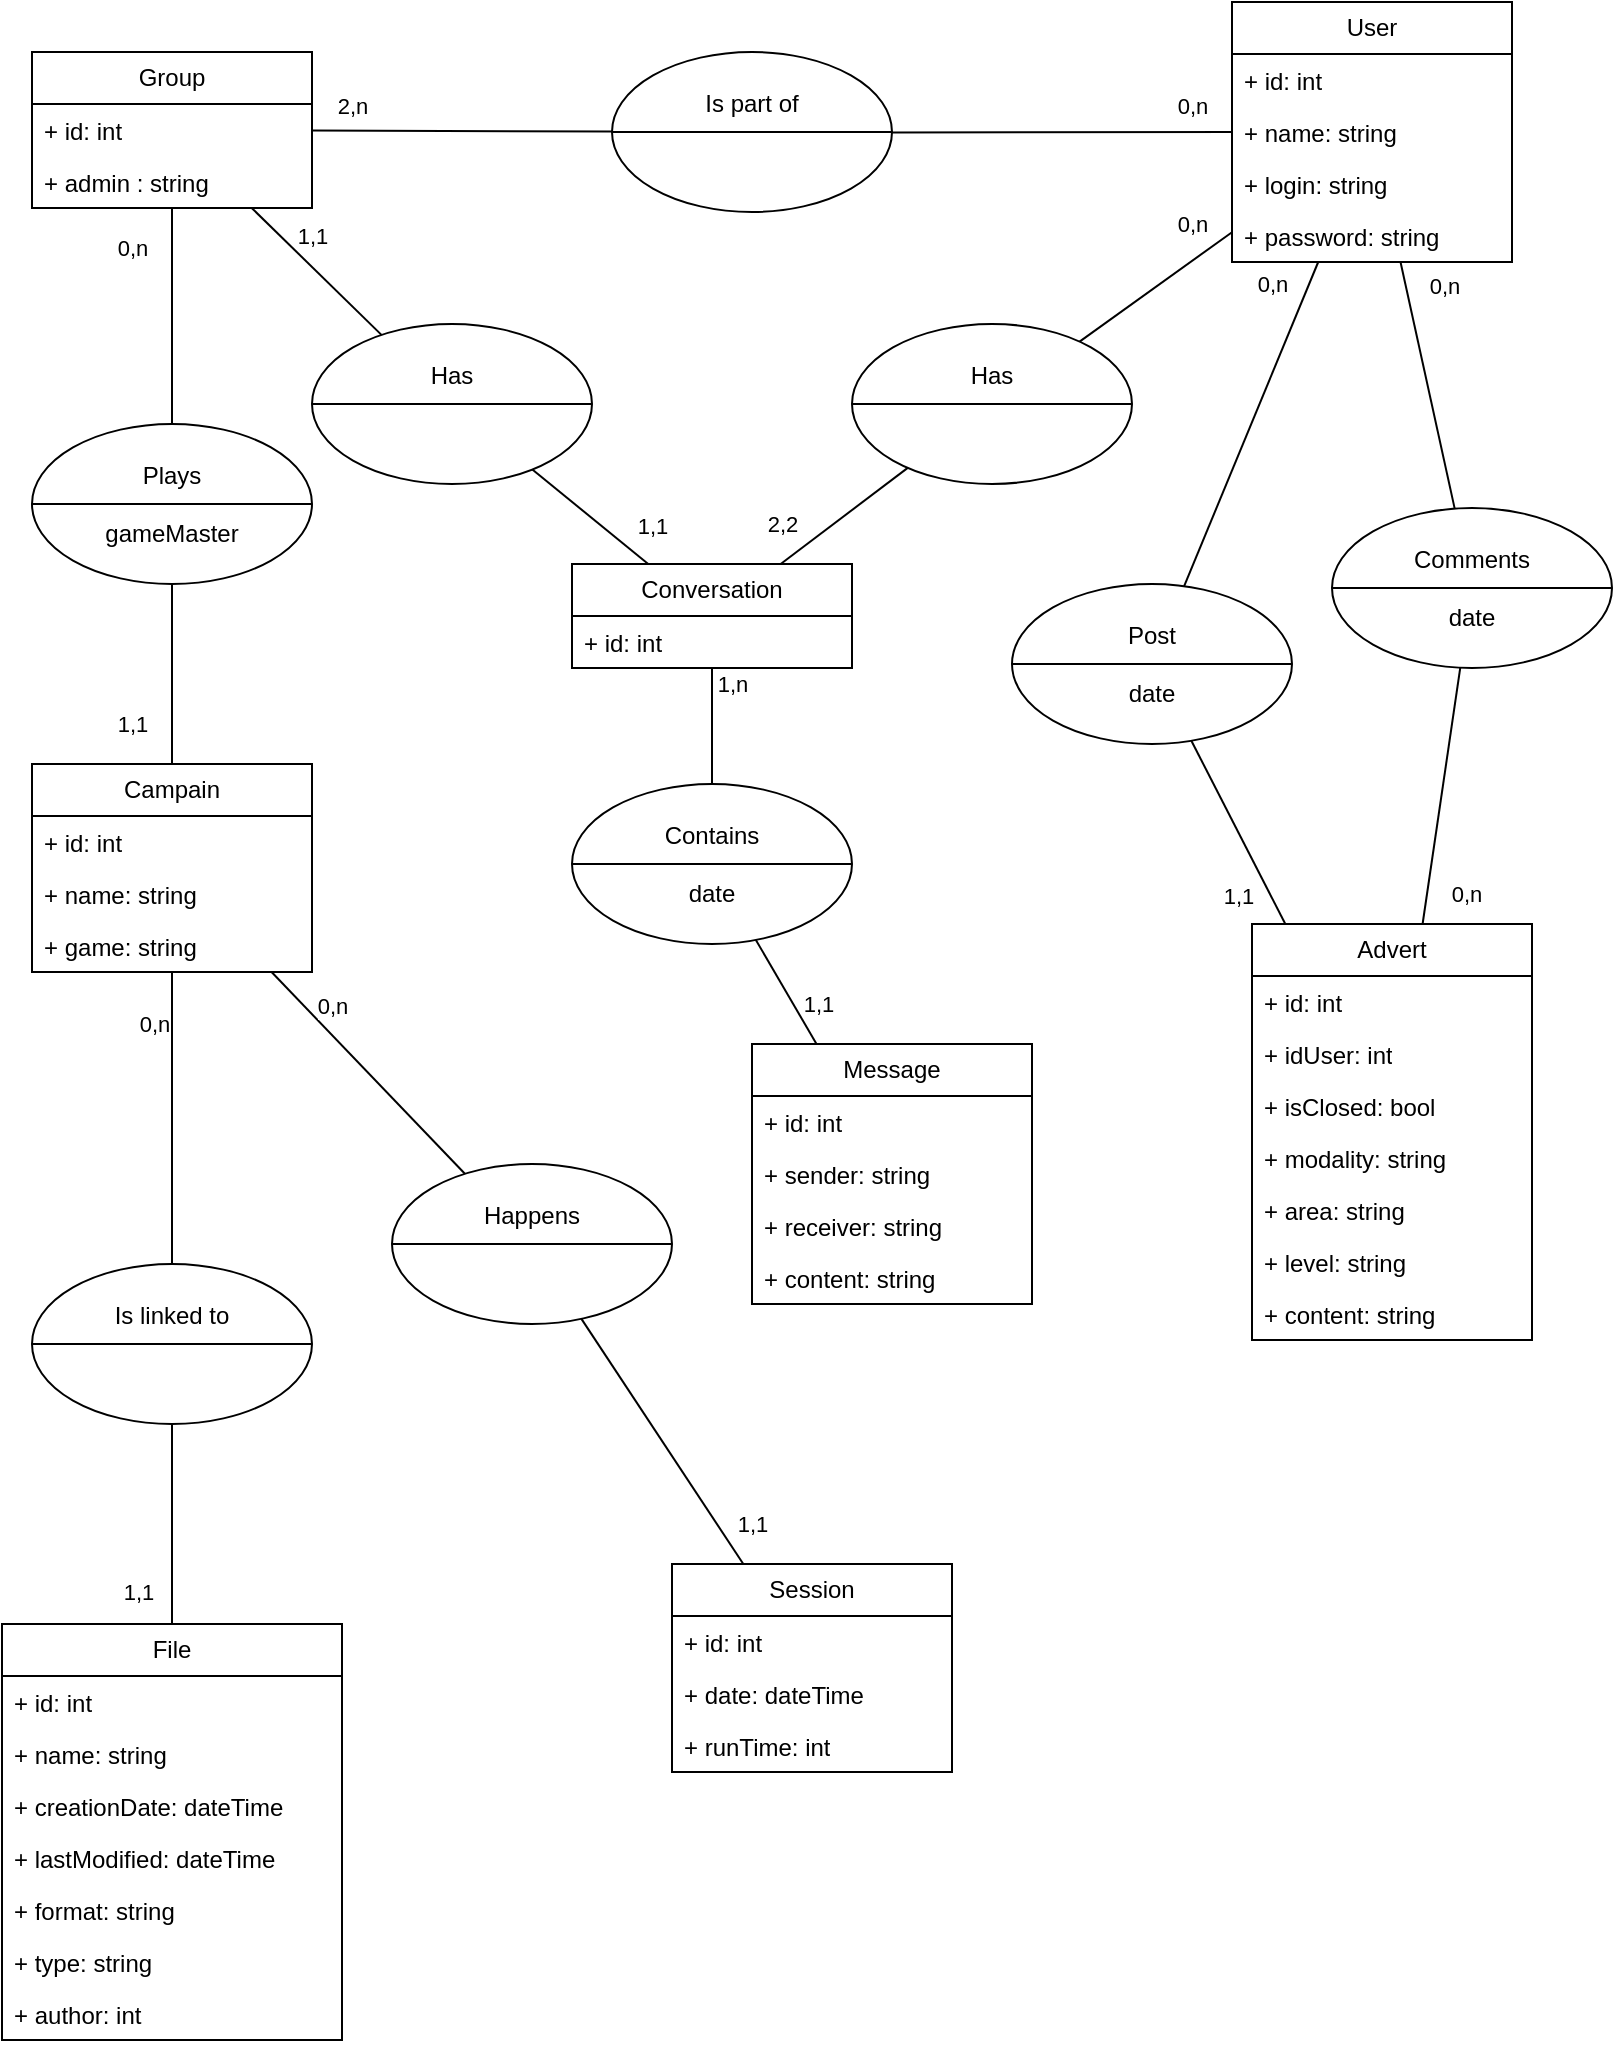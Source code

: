 <mxfile version="24.7.8" pages="3">
  <diagram name="MCD" id="d9n5I6e5h9yGLl1H7goF">
    <mxGraphModel dx="1032" dy="1187" grid="1" gridSize="10" guides="1" tooltips="1" connect="1" arrows="1" fold="1" page="1" pageScale="1" pageWidth="850" pageHeight="1100" math="0" shadow="0">
      <root>
        <mxCell id="0" />
        <mxCell id="1" parent="0" />
        <mxCell id="ieVwoAbN0ysFyYQFLZOX-7" value="User" style="swimlane;fontStyle=0;childLayout=stackLayout;horizontal=1;startSize=26;fillColor=none;horizontalStack=0;resizeParent=1;resizeParentMax=0;resizeLast=0;collapsible=1;marginBottom=0;whiteSpace=wrap;html=1;" parent="1" vertex="1">
          <mxGeometry x="650" y="29" width="140" height="130" as="geometry" />
        </mxCell>
        <mxCell id="ieVwoAbN0ysFyYQFLZOX-8" value="+ id: int" style="text;strokeColor=none;fillColor=none;align=left;verticalAlign=top;spacingLeft=4;spacingRight=4;overflow=hidden;rotatable=0;points=[[0,0.5],[1,0.5]];portConstraint=eastwest;whiteSpace=wrap;html=1;" parent="ieVwoAbN0ysFyYQFLZOX-7" vertex="1">
          <mxGeometry y="26" width="140" height="26" as="geometry" />
        </mxCell>
        <mxCell id="ieVwoAbN0ysFyYQFLZOX-9" value="+ name: string" style="text;strokeColor=none;fillColor=none;align=left;verticalAlign=top;spacingLeft=4;spacingRight=4;overflow=hidden;rotatable=0;points=[[0,0.5],[1,0.5]];portConstraint=eastwest;whiteSpace=wrap;html=1;" parent="ieVwoAbN0ysFyYQFLZOX-7" vertex="1">
          <mxGeometry y="52" width="140" height="26" as="geometry" />
        </mxCell>
        <mxCell id="ieVwoAbN0ysFyYQFLZOX-10" value="+ login: string" style="text;strokeColor=none;fillColor=none;align=left;verticalAlign=top;spacingLeft=4;spacingRight=4;overflow=hidden;rotatable=0;points=[[0,0.5],[1,0.5]];portConstraint=eastwest;whiteSpace=wrap;html=1;" parent="ieVwoAbN0ysFyYQFLZOX-7" vertex="1">
          <mxGeometry y="78" width="140" height="26" as="geometry" />
        </mxCell>
        <mxCell id="ieVwoAbN0ysFyYQFLZOX-19" value="+ password: string" style="text;strokeColor=none;fillColor=none;align=left;verticalAlign=top;spacingLeft=4;spacingRight=4;overflow=hidden;rotatable=0;points=[[0,0.5],[1,0.5]];portConstraint=eastwest;whiteSpace=wrap;html=1;" parent="ieVwoAbN0ysFyYQFLZOX-7" vertex="1">
          <mxGeometry y="104" width="140" height="26" as="geometry" />
        </mxCell>
        <mxCell id="ieVwoAbN0ysFyYQFLZOX-11" value="Group" style="swimlane;fontStyle=0;childLayout=stackLayout;horizontal=1;startSize=26;fillColor=none;horizontalStack=0;resizeParent=1;resizeParentMax=0;resizeLast=0;collapsible=1;marginBottom=0;whiteSpace=wrap;html=1;" parent="1" vertex="1">
          <mxGeometry x="50" y="54" width="140" height="78" as="geometry" />
        </mxCell>
        <mxCell id="hbFqH_RnMxlJu5-y2d4r-1" value="+ id: int" style="text;strokeColor=none;fillColor=none;align=left;verticalAlign=top;spacingLeft=4;spacingRight=4;overflow=hidden;rotatable=0;points=[[0,0.5],[1,0.5]];portConstraint=eastwest;whiteSpace=wrap;html=1;" parent="ieVwoAbN0ysFyYQFLZOX-11" vertex="1">
          <mxGeometry y="26" width="140" height="26" as="geometry" />
        </mxCell>
        <mxCell id="ieVwoAbN0ysFyYQFLZOX-12" value="+ admin : string" style="text;strokeColor=none;fillColor=none;align=left;verticalAlign=top;spacingLeft=4;spacingRight=4;overflow=hidden;rotatable=0;points=[[0,0.5],[1,0.5]];portConstraint=eastwest;whiteSpace=wrap;html=1;" parent="ieVwoAbN0ysFyYQFLZOX-11" vertex="1">
          <mxGeometry y="52" width="140" height="26" as="geometry" />
        </mxCell>
        <mxCell id="ieVwoAbN0ysFyYQFLZOX-15" value="Advert" style="swimlane;fontStyle=0;childLayout=stackLayout;horizontal=1;startSize=26;fillColor=none;horizontalStack=0;resizeParent=1;resizeParentMax=0;resizeLast=0;collapsible=1;marginBottom=0;whiteSpace=wrap;html=1;" parent="1" vertex="1">
          <mxGeometry x="660" y="490" width="140" height="208" as="geometry" />
        </mxCell>
        <mxCell id="ieVwoAbN0ysFyYQFLZOX-16" value="+ id: int" style="text;strokeColor=none;fillColor=none;align=left;verticalAlign=top;spacingLeft=4;spacingRight=4;overflow=hidden;rotatable=0;points=[[0,0.5],[1,0.5]];portConstraint=eastwest;whiteSpace=wrap;html=1;" parent="ieVwoAbN0ysFyYQFLZOX-15" vertex="1">
          <mxGeometry y="26" width="140" height="26" as="geometry" />
        </mxCell>
        <mxCell id="ieVwoAbN0ysFyYQFLZOX-82" value="+ idUser: int" style="text;strokeColor=none;fillColor=none;align=left;verticalAlign=top;spacingLeft=4;spacingRight=4;overflow=hidden;rotatable=0;points=[[0,0.5],[1,0.5]];portConstraint=eastwest;whiteSpace=wrap;html=1;" parent="ieVwoAbN0ysFyYQFLZOX-15" vertex="1">
          <mxGeometry y="52" width="140" height="26" as="geometry" />
        </mxCell>
        <mxCell id="ieVwoAbN0ysFyYQFLZOX-81" value="+ isClosed: bool" style="text;strokeColor=none;fillColor=none;align=left;verticalAlign=top;spacingLeft=4;spacingRight=4;overflow=hidden;rotatable=0;points=[[0,0.5],[1,0.5]];portConstraint=eastwest;whiteSpace=wrap;html=1;" parent="ieVwoAbN0ysFyYQFLZOX-15" vertex="1">
          <mxGeometry y="78" width="140" height="26" as="geometry" />
        </mxCell>
        <mxCell id="ieVwoAbN0ysFyYQFLZOX-22" value="+ modality: string" style="text;strokeColor=none;fillColor=none;align=left;verticalAlign=top;spacingLeft=4;spacingRight=4;overflow=hidden;rotatable=0;points=[[0,0.5],[1,0.5]];portConstraint=eastwest;whiteSpace=wrap;html=1;" parent="ieVwoAbN0ysFyYQFLZOX-15" vertex="1">
          <mxGeometry y="104" width="140" height="26" as="geometry" />
        </mxCell>
        <mxCell id="ieVwoAbN0ysFyYQFLZOX-23" value="+ area: string" style="text;strokeColor=none;fillColor=none;align=left;verticalAlign=top;spacingLeft=4;spacingRight=4;overflow=hidden;rotatable=0;points=[[0,0.5],[1,0.5]];portConstraint=eastwest;whiteSpace=wrap;html=1;" parent="ieVwoAbN0ysFyYQFLZOX-15" vertex="1">
          <mxGeometry y="130" width="140" height="26" as="geometry" />
        </mxCell>
        <mxCell id="ieVwoAbN0ysFyYQFLZOX-24" value="+ level: string" style="text;strokeColor=none;fillColor=none;align=left;verticalAlign=top;spacingLeft=4;spacingRight=4;overflow=hidden;rotatable=0;points=[[0,0.5],[1,0.5]];portConstraint=eastwest;whiteSpace=wrap;html=1;" parent="ieVwoAbN0ysFyYQFLZOX-15" vertex="1">
          <mxGeometry y="156" width="140" height="26" as="geometry" />
        </mxCell>
        <mxCell id="ieVwoAbN0ysFyYQFLZOX-25" value="+ content: string" style="text;strokeColor=none;fillColor=none;align=left;verticalAlign=top;spacingLeft=4;spacingRight=4;overflow=hidden;rotatable=0;points=[[0,0.5],[1,0.5]];portConstraint=eastwest;whiteSpace=wrap;html=1;" parent="ieVwoAbN0ysFyYQFLZOX-15" vertex="1">
          <mxGeometry y="182" width="140" height="26" as="geometry" />
        </mxCell>
        <mxCell id="ieVwoAbN0ysFyYQFLZOX-31" value="Conversation" style="swimlane;fontStyle=0;childLayout=stackLayout;horizontal=1;startSize=26;fillColor=none;horizontalStack=0;resizeParent=1;resizeParentMax=0;resizeLast=0;collapsible=1;marginBottom=0;whiteSpace=wrap;html=1;" parent="1" vertex="1">
          <mxGeometry x="320" y="310" width="140" height="52" as="geometry" />
        </mxCell>
        <mxCell id="ieVwoAbN0ysFyYQFLZOX-32" value="+ id: int" style="text;strokeColor=none;fillColor=none;align=left;verticalAlign=top;spacingLeft=4;spacingRight=4;overflow=hidden;rotatable=0;points=[[0,0.5],[1,0.5]];portConstraint=eastwest;whiteSpace=wrap;html=1;" parent="ieVwoAbN0ysFyYQFLZOX-31" vertex="1">
          <mxGeometry y="26" width="140" height="26" as="geometry" />
        </mxCell>
        <mxCell id="ieVwoAbN0ysFyYQFLZOX-39" value="Message" style="swimlane;fontStyle=0;childLayout=stackLayout;horizontal=1;startSize=26;fillColor=none;horizontalStack=0;resizeParent=1;resizeParentMax=0;resizeLast=0;collapsible=1;marginBottom=0;whiteSpace=wrap;html=1;" parent="1" vertex="1">
          <mxGeometry x="410" y="550" width="140" height="130" as="geometry" />
        </mxCell>
        <mxCell id="ieVwoAbN0ysFyYQFLZOX-40" value="+ id: int" style="text;strokeColor=none;fillColor=none;align=left;verticalAlign=top;spacingLeft=4;spacingRight=4;overflow=hidden;rotatable=0;points=[[0,0.5],[1,0.5]];portConstraint=eastwest;whiteSpace=wrap;html=1;" parent="ieVwoAbN0ysFyYQFLZOX-39" vertex="1">
          <mxGeometry y="26" width="140" height="26" as="geometry" />
        </mxCell>
        <mxCell id="kwWwnz7VSNzB8OhWXEnS-2" value="+ sender: string" style="text;strokeColor=none;fillColor=none;align=left;verticalAlign=top;spacingLeft=4;spacingRight=4;overflow=hidden;rotatable=0;points=[[0,0.5],[1,0.5]];portConstraint=eastwest;whiteSpace=wrap;html=1;" parent="ieVwoAbN0ysFyYQFLZOX-39" vertex="1">
          <mxGeometry y="52" width="140" height="26" as="geometry" />
        </mxCell>
        <mxCell id="ieVwoAbN0ysFyYQFLZOX-41" value="+ receiver: string" style="text;strokeColor=none;fillColor=none;align=left;verticalAlign=top;spacingLeft=4;spacingRight=4;overflow=hidden;rotatable=0;points=[[0,0.5],[1,0.5]];portConstraint=eastwest;whiteSpace=wrap;html=1;" parent="ieVwoAbN0ysFyYQFLZOX-39" vertex="1">
          <mxGeometry y="78" width="140" height="26" as="geometry" />
        </mxCell>
        <mxCell id="ieVwoAbN0ysFyYQFLZOX-44" value="+ content: string" style="text;strokeColor=none;fillColor=none;align=left;verticalAlign=top;spacingLeft=4;spacingRight=4;overflow=hidden;rotatable=0;points=[[0,0.5],[1,0.5]];portConstraint=eastwest;whiteSpace=wrap;html=1;" parent="ieVwoAbN0ysFyYQFLZOX-39" vertex="1">
          <mxGeometry y="104" width="140" height="26" as="geometry" />
        </mxCell>
        <mxCell id="ieVwoAbN0ysFyYQFLZOX-47" value="Campain" style="swimlane;fontStyle=0;childLayout=stackLayout;horizontal=1;startSize=26;fillColor=none;horizontalStack=0;resizeParent=1;resizeParentMax=0;resizeLast=0;collapsible=1;marginBottom=0;whiteSpace=wrap;html=1;" parent="1" vertex="1">
          <mxGeometry x="50" y="410" width="140" height="104" as="geometry" />
        </mxCell>
        <mxCell id="ieVwoAbN0ysFyYQFLZOX-48" value="+ id: int" style="text;strokeColor=none;fillColor=none;align=left;verticalAlign=top;spacingLeft=4;spacingRight=4;overflow=hidden;rotatable=0;points=[[0,0.5],[1,0.5]];portConstraint=eastwest;whiteSpace=wrap;html=1;" parent="ieVwoAbN0ysFyYQFLZOX-47" vertex="1">
          <mxGeometry y="26" width="140" height="26" as="geometry" />
        </mxCell>
        <mxCell id="7yh6VS0bxXxsgp1oIz5l-15" value="+ name: string" style="text;strokeColor=none;fillColor=none;align=left;verticalAlign=top;spacingLeft=4;spacingRight=4;overflow=hidden;rotatable=0;points=[[0,0.5],[1,0.5]];portConstraint=eastwest;whiteSpace=wrap;html=1;" parent="ieVwoAbN0ysFyYQFLZOX-47" vertex="1">
          <mxGeometry y="52" width="140" height="26" as="geometry" />
        </mxCell>
        <mxCell id="ieVwoAbN0ysFyYQFLZOX-50" value="+ game: string" style="text;strokeColor=none;fillColor=none;align=left;verticalAlign=top;spacingLeft=4;spacingRight=4;overflow=hidden;rotatable=0;points=[[0,0.5],[1,0.5]];portConstraint=eastwest;whiteSpace=wrap;html=1;" parent="ieVwoAbN0ysFyYQFLZOX-47" vertex="1">
          <mxGeometry y="78" width="140" height="26" as="geometry" />
        </mxCell>
        <mxCell id="ieVwoAbN0ysFyYQFLZOX-63" value="File" style="swimlane;fontStyle=0;childLayout=stackLayout;horizontal=1;startSize=26;fillColor=none;horizontalStack=0;resizeParent=1;resizeParentMax=0;resizeLast=0;collapsible=1;marginBottom=0;whiteSpace=wrap;html=1;" parent="1" vertex="1">
          <mxGeometry x="35" y="840" width="170" height="208" as="geometry" />
        </mxCell>
        <mxCell id="ieVwoAbN0ysFyYQFLZOX-64" value="+ id: int" style="text;strokeColor=none;fillColor=none;align=left;verticalAlign=top;spacingLeft=4;spacingRight=4;overflow=hidden;rotatable=0;points=[[0,0.5],[1,0.5]];portConstraint=eastwest;whiteSpace=wrap;html=1;" parent="ieVwoAbN0ysFyYQFLZOX-63" vertex="1">
          <mxGeometry y="26" width="170" height="26" as="geometry" />
        </mxCell>
        <mxCell id="ieVwoAbN0ysFyYQFLZOX-66" value="+ name: string" style="text;strokeColor=none;fillColor=none;align=left;verticalAlign=top;spacingLeft=4;spacingRight=4;overflow=hidden;rotatable=0;points=[[0,0.5],[1,0.5]];portConstraint=eastwest;whiteSpace=wrap;html=1;" parent="ieVwoAbN0ysFyYQFLZOX-63" vertex="1">
          <mxGeometry y="52" width="170" height="26" as="geometry" />
        </mxCell>
        <mxCell id="ieVwoAbN0ysFyYQFLZOX-65" value="+ creationDate: dateTime" style="text;strokeColor=none;fillColor=none;align=left;verticalAlign=top;spacingLeft=4;spacingRight=4;overflow=hidden;rotatable=0;points=[[0,0.5],[1,0.5]];portConstraint=eastwest;whiteSpace=wrap;html=1;" parent="ieVwoAbN0ysFyYQFLZOX-63" vertex="1">
          <mxGeometry y="78" width="170" height="26" as="geometry" />
        </mxCell>
        <mxCell id="ieVwoAbN0ysFyYQFLZOX-79" value="+ lastModified: dateTime" style="text;strokeColor=none;fillColor=none;align=left;verticalAlign=top;spacingLeft=4;spacingRight=4;overflow=hidden;rotatable=0;points=[[0,0.5],[1,0.5]];portConstraint=eastwest;whiteSpace=wrap;html=1;" parent="ieVwoAbN0ysFyYQFLZOX-63" vertex="1">
          <mxGeometry y="104" width="170" height="26" as="geometry" />
        </mxCell>
        <mxCell id="ieVwoAbN0ysFyYQFLZOX-67" value="+ format: string" style="text;strokeColor=none;fillColor=none;align=left;verticalAlign=top;spacingLeft=4;spacingRight=4;overflow=hidden;rotatable=0;points=[[0,0.5],[1,0.5]];portConstraint=eastwest;whiteSpace=wrap;html=1;" parent="ieVwoAbN0ysFyYQFLZOX-63" vertex="1">
          <mxGeometry y="130" width="170" height="26" as="geometry" />
        </mxCell>
        <mxCell id="ieVwoAbN0ysFyYQFLZOX-80" value="+ type: string" style="text;strokeColor=none;fillColor=none;align=left;verticalAlign=top;spacingLeft=4;spacingRight=4;overflow=hidden;rotatable=0;points=[[0,0.5],[1,0.5]];portConstraint=eastwest;whiteSpace=wrap;html=1;" parent="ieVwoAbN0ysFyYQFLZOX-63" vertex="1">
          <mxGeometry y="156" width="170" height="26" as="geometry" />
        </mxCell>
        <mxCell id="ieVwoAbN0ysFyYQFLZOX-68" value="+ author: int" style="text;strokeColor=none;fillColor=none;align=left;verticalAlign=top;spacingLeft=4;spacingRight=4;overflow=hidden;rotatable=0;points=[[0,0.5],[1,0.5]];portConstraint=eastwest;whiteSpace=wrap;html=1;" parent="ieVwoAbN0ysFyYQFLZOX-63" vertex="1">
          <mxGeometry y="182" width="170" height="26" as="geometry" />
        </mxCell>
        <mxCell id="ieVwoAbN0ysFyYQFLZOX-71" value="Session" style="swimlane;fontStyle=0;childLayout=stackLayout;horizontal=1;startSize=26;fillColor=none;horizontalStack=0;resizeParent=1;resizeParentMax=0;resizeLast=0;collapsible=1;marginBottom=0;whiteSpace=wrap;html=1;" parent="1" vertex="1">
          <mxGeometry x="370" y="810" width="140" height="104" as="geometry" />
        </mxCell>
        <mxCell id="ieVwoAbN0ysFyYQFLZOX-72" value="+ id: int" style="text;strokeColor=none;fillColor=none;align=left;verticalAlign=top;spacingLeft=4;spacingRight=4;overflow=hidden;rotatable=0;points=[[0,0.5],[1,0.5]];portConstraint=eastwest;whiteSpace=wrap;html=1;" parent="ieVwoAbN0ysFyYQFLZOX-71" vertex="1">
          <mxGeometry y="26" width="140" height="26" as="geometry" />
        </mxCell>
        <mxCell id="ieVwoAbN0ysFyYQFLZOX-73" value="+ date: dateTime" style="text;strokeColor=none;fillColor=none;align=left;verticalAlign=top;spacingLeft=4;spacingRight=4;overflow=hidden;rotatable=0;points=[[0,0.5],[1,0.5]];portConstraint=eastwest;whiteSpace=wrap;html=1;" parent="ieVwoAbN0ysFyYQFLZOX-71" vertex="1">
          <mxGeometry y="52" width="140" height="26" as="geometry" />
        </mxCell>
        <mxCell id="ieVwoAbN0ysFyYQFLZOX-74" value="+ runTime: int" style="text;strokeColor=none;fillColor=none;align=left;verticalAlign=top;spacingLeft=4;spacingRight=4;overflow=hidden;rotatable=0;points=[[0,0.5],[1,0.5]];portConstraint=eastwest;whiteSpace=wrap;html=1;" parent="ieVwoAbN0ysFyYQFLZOX-71" vertex="1">
          <mxGeometry y="78" width="140" height="26" as="geometry" />
        </mxCell>
        <mxCell id="Ngx6UJeua7ssRXImWE32-3" value="" style="endArrow=none;html=1;rounded=0;" parent="1" source="Ngx6UJeua7ssRXImWE32-41" target="ieVwoAbN0ysFyYQFLZOX-11" edge="1">
          <mxGeometry width="50" height="50" relative="1" as="geometry">
            <mxPoint x="120" y="270" as="sourcePoint" />
            <mxPoint x="500" y="490" as="targetPoint" />
          </mxGeometry>
        </mxCell>
        <mxCell id="7yh6VS0bxXxsgp1oIz5l-3" value="0,n" style="edgeLabel;html=1;align=center;verticalAlign=middle;resizable=0;points=[];" parent="Ngx6UJeua7ssRXImWE32-3" vertex="1" connectable="0">
          <mxGeometry y="-1" relative="1" as="geometry">
            <mxPoint x="-21" y="-34" as="offset" />
          </mxGeometry>
        </mxCell>
        <mxCell id="Ngx6UJeua7ssRXImWE32-4" value="" style="endArrow=none;html=1;rounded=0;" parent="1" source="Ngx6UJeua7ssRXImWE32-39" target="ieVwoAbN0ysFyYQFLZOX-11" edge="1">
          <mxGeometry width="50" height="50" relative="1" as="geometry">
            <mxPoint x="234.518" y="197.744" as="sourcePoint" />
            <mxPoint x="500" y="490" as="targetPoint" />
          </mxGeometry>
        </mxCell>
        <mxCell id="n9hgs1v7pvlVHr-GVMXD-1" value="1,1" style="edgeLabel;html=1;align=center;verticalAlign=middle;resizable=0;points=[];" parent="Ngx6UJeua7ssRXImWE32-4" vertex="1" connectable="0">
          <mxGeometry x="-0.021" y="-2" relative="1" as="geometry">
            <mxPoint x="-5" y="-17" as="offset" />
          </mxGeometry>
        </mxCell>
        <mxCell id="Ngx6UJeua7ssRXImWE32-5" value="" style="endArrow=none;html=1;rounded=0;" parent="1" source="Ngx6UJeua7ssRXImWE32-40" target="ieVwoAbN0ysFyYQFLZOX-7" edge="1">
          <mxGeometry width="50" height="50" relative="1" as="geometry">
            <mxPoint x="579.727" y="200.024" as="sourcePoint" />
            <mxPoint x="500" y="490" as="targetPoint" />
          </mxGeometry>
        </mxCell>
        <mxCell id="7yh6VS0bxXxsgp1oIz5l-2" value="0,n" style="edgeLabel;html=1;align=center;verticalAlign=middle;resizable=0;points=[];" parent="Ngx6UJeua7ssRXImWE32-5" vertex="1" connectable="0">
          <mxGeometry x="0.024" relative="1" as="geometry">
            <mxPoint x="17" y="-31" as="offset" />
          </mxGeometry>
        </mxCell>
        <mxCell id="Ngx6UJeua7ssRXImWE32-6" value="" style="endArrow=none;html=1;rounded=0;" parent="1" source="Ngx6UJeua7ssRXImWE32-42" target="ieVwoAbN0ysFyYQFLZOX-31" edge="1">
          <mxGeometry width="50" height="50" relative="1" as="geometry">
            <mxPoint x="390" y="400" as="sourcePoint" />
            <mxPoint x="500" y="490" as="targetPoint" />
          </mxGeometry>
        </mxCell>
        <mxCell id="7yh6VS0bxXxsgp1oIz5l-9" value="1,n" style="edgeLabel;html=1;align=center;verticalAlign=middle;resizable=0;points=[];" parent="Ngx6UJeua7ssRXImWE32-6" vertex="1" connectable="0">
          <mxGeometry x="0.035" y="-1" relative="1" as="geometry">
            <mxPoint x="9" y="-20" as="offset" />
          </mxGeometry>
        </mxCell>
        <mxCell id="Ngx6UJeua7ssRXImWE32-7" value="" style="endArrow=none;html=1;rounded=0;" parent="1" source="Ngx6UJeua7ssRXImWE32-43" target="ieVwoAbN0ysFyYQFLZOX-7" edge="1">
          <mxGeometry width="50" height="50" relative="1" as="geometry">
            <mxPoint x="641.119" y="370.693" as="sourcePoint" />
            <mxPoint x="500" y="490" as="targetPoint" />
          </mxGeometry>
        </mxCell>
        <mxCell id="7yh6VS0bxXxsgp1oIz5l-12" value="0,n" style="edgeLabel;html=1;align=center;verticalAlign=middle;resizable=0;points=[];" parent="Ngx6UJeua7ssRXImWE32-7" vertex="1" connectable="0">
          <mxGeometry x="0.021" y="-1" relative="1" as="geometry">
            <mxPoint x="9" y="-69" as="offset" />
          </mxGeometry>
        </mxCell>
        <mxCell id="Ngx6UJeua7ssRXImWE32-11" value="" style="endArrow=none;html=1;rounded=0;" parent="1" source="Ngx6UJeua7ssRXImWE32-38" target="ieVwoAbN0ysFyYQFLZOX-7" edge="1">
          <mxGeometry width="50" height="50" relative="1" as="geometry">
            <mxPoint x="485" y="94" as="sourcePoint" />
            <mxPoint x="500" y="490" as="targetPoint" />
          </mxGeometry>
        </mxCell>
        <mxCell id="Ngx6UJeua7ssRXImWE32-47" value="0,n" style="edgeLabel;html=1;align=center;verticalAlign=middle;resizable=0;points=[];" parent="Ngx6UJeua7ssRXImWE32-11" vertex="1" connectable="0">
          <mxGeometry relative="1" as="geometry">
            <mxPoint x="65" y="-13" as="offset" />
          </mxGeometry>
        </mxCell>
        <mxCell id="Ngx6UJeua7ssRXImWE32-12" value="" style="endArrow=none;html=1;rounded=0;" parent="1" source="ieVwoAbN0ysFyYQFLZOX-11" target="Ngx6UJeua7ssRXImWE32-38" edge="1">
          <mxGeometry width="50" height="50" relative="1" as="geometry">
            <mxPoint x="450" y="540" as="sourcePoint" />
            <mxPoint x="365" y="94" as="targetPoint" />
          </mxGeometry>
        </mxCell>
        <mxCell id="Ngx6UJeua7ssRXImWE32-48" value="2,n" style="edgeLabel;html=1;align=center;verticalAlign=middle;resizable=0;points=[];" parent="Ngx6UJeua7ssRXImWE32-12" vertex="1" connectable="0">
          <mxGeometry y="1" relative="1" as="geometry">
            <mxPoint x="-55" y="-12" as="offset" />
          </mxGeometry>
        </mxCell>
        <mxCell id="Ngx6UJeua7ssRXImWE32-13" value="" style="endArrow=none;html=1;rounded=0;" parent="1" source="ieVwoAbN0ysFyYQFLZOX-31" target="Ngx6UJeua7ssRXImWE32-39" edge="1">
          <mxGeometry width="50" height="50" relative="1" as="geometry">
            <mxPoint x="450" y="340" as="sourcePoint" />
            <mxPoint x="303.475" y="263.196" as="targetPoint" />
          </mxGeometry>
        </mxCell>
        <mxCell id="n9hgs1v7pvlVHr-GVMXD-2" value="1,1" style="edgeLabel;html=1;align=center;verticalAlign=middle;resizable=0;points=[];" parent="Ngx6UJeua7ssRXImWE32-13" vertex="1" connectable="0">
          <mxGeometry x="-0.049" y="-1" relative="1" as="geometry">
            <mxPoint x="29" y="4" as="offset" />
          </mxGeometry>
        </mxCell>
        <mxCell id="Ngx6UJeua7ssRXImWE32-15" value="" style="endArrow=none;html=1;rounded=0;" parent="1" source="Ngx6UJeua7ssRXImWE32-40" target="ieVwoAbN0ysFyYQFLZOX-31" edge="1">
          <mxGeometry width="50" height="50" relative="1" as="geometry">
            <mxPoint x="501.589" y="260.729" as="sourcePoint" />
            <mxPoint x="324" y="217" as="targetPoint" />
          </mxGeometry>
        </mxCell>
        <mxCell id="7yh6VS0bxXxsgp1oIz5l-1" value="2,2" style="edgeLabel;html=1;align=center;verticalAlign=middle;resizable=0;points=[];" parent="Ngx6UJeua7ssRXImWE32-15" vertex="1" connectable="0">
          <mxGeometry x="0.054" y="1" relative="1" as="geometry">
            <mxPoint x="-30" y="2" as="offset" />
          </mxGeometry>
        </mxCell>
        <mxCell id="Ngx6UJeua7ssRXImWE32-18" value="" style="endArrow=none;html=1;rounded=0;" parent="1" source="Ngx6UJeua7ssRXImWE32-42" target="ieVwoAbN0ysFyYQFLZOX-39" edge="1">
          <mxGeometry width="50" height="50" relative="1" as="geometry">
            <mxPoint x="412.283" y="477.139" as="sourcePoint" />
            <mxPoint x="383" y="358" as="targetPoint" />
          </mxGeometry>
        </mxCell>
        <mxCell id="7yh6VS0bxXxsgp1oIz5l-10" value="1,1" style="edgeLabel;html=1;align=center;verticalAlign=middle;resizable=0;points=[];" parent="Ngx6UJeua7ssRXImWE32-18" vertex="1" connectable="0">
          <mxGeometry x="0.009" y="3" relative="1" as="geometry">
            <mxPoint x="13" y="7" as="offset" />
          </mxGeometry>
        </mxCell>
        <mxCell id="Ngx6UJeua7ssRXImWE32-21" value="" style="endArrow=none;html=1;rounded=0;" parent="1" source="Ngx6UJeua7ssRXImWE32-44" target="ieVwoAbN0ysFyYQFLZOX-7" edge="1">
          <mxGeometry width="50" height="50" relative="1" as="geometry">
            <mxPoint x="764.332" y="400.179" as="sourcePoint" />
            <mxPoint x="704" y="180" as="targetPoint" />
          </mxGeometry>
        </mxCell>
        <mxCell id="7yh6VS0bxXxsgp1oIz5l-11" value="0,n" style="edgeLabel;html=1;align=center;verticalAlign=middle;resizable=0;points=[];" parent="Ngx6UJeua7ssRXImWE32-21" vertex="1" connectable="0">
          <mxGeometry x="0.023" y="2" relative="1" as="geometry">
            <mxPoint x="10" y="-49" as="offset" />
          </mxGeometry>
        </mxCell>
        <mxCell id="Ngx6UJeua7ssRXImWE32-22" value="" style="endArrow=none;html=1;rounded=0;" parent="1" source="ieVwoAbN0ysFyYQFLZOX-15" target="Ngx6UJeua7ssRXImWE32-43" edge="1">
          <mxGeometry width="50" height="50" relative="1" as="geometry">
            <mxPoint x="665" y="311" as="sourcePoint" />
            <mxPoint x="641.32" y="449.282" as="targetPoint" />
          </mxGeometry>
        </mxCell>
        <mxCell id="7yh6VS0bxXxsgp1oIz5l-13" value="1,1" style="edgeLabel;html=1;align=center;verticalAlign=middle;resizable=0;points=[];" parent="Ngx6UJeua7ssRXImWE32-22" vertex="1" connectable="0">
          <mxGeometry x="-0.005" relative="1" as="geometry">
            <mxPoint x="-1" y="31" as="offset" />
          </mxGeometry>
        </mxCell>
        <mxCell id="Ngx6UJeua7ssRXImWE32-23" value="" style="endArrow=none;html=1;rounded=0;" parent="1" source="ieVwoAbN0ysFyYQFLZOX-15" target="Ngx6UJeua7ssRXImWE32-44" edge="1">
          <mxGeometry width="50" height="50" relative="1" as="geometry">
            <mxPoint x="675" y="321" as="sourcePoint" />
            <mxPoint x="764.97" y="479.859" as="targetPoint" />
          </mxGeometry>
        </mxCell>
        <mxCell id="7yh6VS0bxXxsgp1oIz5l-14" value="0,n" style="edgeLabel;html=1;align=center;verticalAlign=middle;resizable=0;points=[];" parent="Ngx6UJeua7ssRXImWE32-23" vertex="1" connectable="0">
          <mxGeometry x="-0.0" relative="1" as="geometry">
            <mxPoint x="12" y="49" as="offset" />
          </mxGeometry>
        </mxCell>
        <mxCell id="Ngx6UJeua7ssRXImWE32-27" value="" style="endArrow=none;html=1;rounded=0;" parent="1" source="ieVwoAbN0ysFyYQFLZOX-47" target="Ngx6UJeua7ssRXImWE32-41" edge="1">
          <mxGeometry width="50" height="50" relative="1" as="geometry">
            <mxPoint x="220" y="242" as="sourcePoint" />
            <mxPoint x="120" y="350" as="targetPoint" />
          </mxGeometry>
        </mxCell>
        <mxCell id="7yh6VS0bxXxsgp1oIz5l-4" value="1,1" style="edgeLabel;html=1;align=center;verticalAlign=middle;resizable=0;points=[];" parent="Ngx6UJeua7ssRXImWE32-27" vertex="1" connectable="0">
          <mxGeometry x="-0.044" y="-2" relative="1" as="geometry">
            <mxPoint x="-22" y="23" as="offset" />
          </mxGeometry>
        </mxCell>
        <mxCell id="Ngx6UJeua7ssRXImWE32-30" value="" style="endArrow=none;html=1;rounded=0;" parent="1" source="ieVwoAbN0ysFyYQFLZOX-63" target="Ngx6UJeua7ssRXImWE32-46" edge="1">
          <mxGeometry width="50" height="50" relative="1" as="geometry">
            <mxPoint x="130" y="370" as="sourcePoint" />
            <mxPoint x="97.038" y="719.724" as="targetPoint" />
          </mxGeometry>
        </mxCell>
        <mxCell id="7yh6VS0bxXxsgp1oIz5l-6" value="1,1" style="edgeLabel;html=1;align=center;verticalAlign=middle;resizable=0;points=[];" parent="Ngx6UJeua7ssRXImWE32-30" vertex="1" connectable="0">
          <mxGeometry x="-0.017" y="1" relative="1" as="geometry">
            <mxPoint x="-16" y="33" as="offset" />
          </mxGeometry>
        </mxCell>
        <mxCell id="Ngx6UJeua7ssRXImWE32-31" value="" style="endArrow=none;html=1;rounded=0;" parent="1" source="ieVwoAbN0ysFyYQFLZOX-71" target="Ngx6UJeua7ssRXImWE32-45" edge="1">
          <mxGeometry width="50" height="50" relative="1" as="geometry">
            <mxPoint x="122" y="790" as="sourcePoint" />
            <mxPoint x="297.77" y="714.205" as="targetPoint" />
          </mxGeometry>
        </mxCell>
        <mxCell id="7yh6VS0bxXxsgp1oIz5l-8" value="1,1" style="edgeLabel;html=1;align=center;verticalAlign=middle;resizable=0;points=[];" parent="Ngx6UJeua7ssRXImWE32-31" vertex="1" connectable="0">
          <mxGeometry x="0.04" y="-2" relative="1" as="geometry">
            <mxPoint x="45" y="45" as="offset" />
          </mxGeometry>
        </mxCell>
        <mxCell id="Ngx6UJeua7ssRXImWE32-32" value="" style="endArrow=none;html=1;rounded=0;" parent="1" source="Ngx6UJeua7ssRXImWE32-46" target="ieVwoAbN0ysFyYQFLZOX-47" edge="1">
          <mxGeometry width="50" height="50" relative="1" as="geometry">
            <mxPoint x="94.983" y="640.138" as="sourcePoint" />
            <mxPoint x="109" y="700" as="targetPoint" />
          </mxGeometry>
        </mxCell>
        <mxCell id="7yh6VS0bxXxsgp1oIz5l-5" value="0,n" style="edgeLabel;html=1;align=center;verticalAlign=middle;resizable=0;points=[];" parent="Ngx6UJeua7ssRXImWE32-32" vertex="1" connectable="0">
          <mxGeometry x="-0.011" y="-1" relative="1" as="geometry">
            <mxPoint x="-10" y="-48" as="offset" />
          </mxGeometry>
        </mxCell>
        <mxCell id="Ngx6UJeua7ssRXImWE32-33" value="" style="endArrow=none;html=1;rounded=0;" parent="1" source="Ngx6UJeua7ssRXImWE32-45" target="ieVwoAbN0ysFyYQFLZOX-47" edge="1">
          <mxGeometry width="50" height="50" relative="1" as="geometry">
            <mxPoint x="250" y="630" as="sourcePoint" />
            <mxPoint x="119" y="710" as="targetPoint" />
          </mxGeometry>
        </mxCell>
        <mxCell id="7yh6VS0bxXxsgp1oIz5l-7" value="0,n" style="edgeLabel;html=1;align=center;verticalAlign=middle;resizable=0;points=[];" parent="Ngx6UJeua7ssRXImWE32-33" vertex="1" connectable="0">
          <mxGeometry x="-0.028" y="1" relative="1" as="geometry">
            <mxPoint x="-19" y="-36" as="offset" />
          </mxGeometry>
        </mxCell>
        <mxCell id="Ngx6UJeua7ssRXImWE32-38" value="&lt;div&gt;Is part of&lt;/div&gt;&lt;div&gt;&lt;br&gt;&lt;/div&gt;&lt;div&gt;&lt;br&gt;&lt;/div&gt;" style="shape=lineEllipse;perimeter=ellipsePerimeter;whiteSpace=wrap;html=1;backgroundOutline=1;" parent="1" vertex="1">
          <mxGeometry x="340" y="54" width="140" height="80" as="geometry" />
        </mxCell>
        <mxCell id="Ngx6UJeua7ssRXImWE32-39" value="&lt;div&gt;Has&lt;/div&gt;&lt;div&gt;&lt;br&gt;&lt;/div&gt;&lt;div&gt;&lt;br&gt;&lt;/div&gt;" style="shape=lineEllipse;perimeter=ellipsePerimeter;whiteSpace=wrap;html=1;backgroundOutline=1;" parent="1" vertex="1">
          <mxGeometry x="190" y="190" width="140" height="80" as="geometry" />
        </mxCell>
        <mxCell id="Ngx6UJeua7ssRXImWE32-40" value="&lt;div&gt;Has&lt;/div&gt;&lt;div&gt;&lt;br&gt;&lt;/div&gt;&lt;div&gt;&lt;br&gt;&lt;/div&gt;" style="shape=lineEllipse;perimeter=ellipsePerimeter;whiteSpace=wrap;html=1;backgroundOutline=1;" parent="1" vertex="1">
          <mxGeometry x="460" y="190" width="140" height="80" as="geometry" />
        </mxCell>
        <mxCell id="Ngx6UJeua7ssRXImWE32-41" value="&lt;div&gt;Plays&lt;/div&gt;&lt;div&gt;&lt;br&gt;&lt;/div&gt;&lt;div&gt;gameMaster&lt;/div&gt;" style="shape=lineEllipse;perimeter=ellipsePerimeter;whiteSpace=wrap;html=1;backgroundOutline=1;" parent="1" vertex="1">
          <mxGeometry x="50" y="240" width="140" height="80" as="geometry" />
        </mxCell>
        <mxCell id="Ngx6UJeua7ssRXImWE32-42" value="&lt;div&gt;Contains&lt;/div&gt;&lt;div&gt;&lt;br&gt;&lt;/div&gt;&lt;div&gt;date&lt;/div&gt;" style="shape=lineEllipse;perimeter=ellipsePerimeter;whiteSpace=wrap;html=1;backgroundOutline=1;" parent="1" vertex="1">
          <mxGeometry x="320" y="420" width="140" height="80" as="geometry" />
        </mxCell>
        <mxCell id="Ngx6UJeua7ssRXImWE32-43" value="&lt;div&gt;Post&lt;/div&gt;&lt;div&gt;&lt;br&gt;&lt;/div&gt;&lt;div&gt;date&lt;/div&gt;" style="shape=lineEllipse;perimeter=ellipsePerimeter;whiteSpace=wrap;html=1;backgroundOutline=1;" parent="1" vertex="1">
          <mxGeometry x="540" y="320" width="140" height="80" as="geometry" />
        </mxCell>
        <mxCell id="Ngx6UJeua7ssRXImWE32-44" value="&lt;div&gt;Comments&lt;/div&gt;&lt;div&gt;&lt;br&gt;&lt;/div&gt;&lt;div&gt;date&lt;/div&gt;" style="shape=lineEllipse;perimeter=ellipsePerimeter;whiteSpace=wrap;html=1;backgroundOutline=1;" parent="1" vertex="1">
          <mxGeometry x="700" y="282" width="140" height="80" as="geometry" />
        </mxCell>
        <mxCell id="Ngx6UJeua7ssRXImWE32-45" value="&lt;div&gt;Happens&lt;/div&gt;&lt;div&gt;&lt;br&gt;&lt;/div&gt;&lt;div&gt;&lt;br&gt;&lt;/div&gt;" style="shape=lineEllipse;perimeter=ellipsePerimeter;whiteSpace=wrap;html=1;backgroundOutline=1;" parent="1" vertex="1">
          <mxGeometry x="230" y="610" width="140" height="80" as="geometry" />
        </mxCell>
        <mxCell id="Ngx6UJeua7ssRXImWE32-46" value="&lt;div&gt;Is linked to&lt;/div&gt;&lt;div&gt;&lt;br&gt;&lt;/div&gt;&lt;div&gt;&lt;br&gt;&lt;/div&gt;" style="shape=lineEllipse;perimeter=ellipsePerimeter;whiteSpace=wrap;html=1;backgroundOutline=1;" parent="1" vertex="1">
          <mxGeometry x="50" y="660" width="140" height="80" as="geometry" />
        </mxCell>
      </root>
    </mxGraphModel>
  </diagram>
  <diagram id="OwueueaHnRJ2-B3YPOc8" name="UC">
    <mxGraphModel dx="924" dy="827" grid="1" gridSize="10" guides="1" tooltips="1" connect="1" arrows="1" fold="1" page="1" pageScale="1" pageWidth="850" pageHeight="1100" math="0" shadow="0">
      <root>
        <mxCell id="0" />
        <mxCell id="1" parent="0" />
        <mxCell id="q-7MisUeLfg2d6evxcfm-1" value="Visitor" style="shape=umlActor;verticalLabelPosition=bottom;verticalAlign=top;html=1;" parent="1" vertex="1">
          <mxGeometry x="40" y="20" width="30" height="60" as="geometry" />
        </mxCell>
        <mxCell id="q-7MisUeLfg2d6evxcfm-2" value="User" style="shape=umlActor;verticalLabelPosition=bottom;verticalAlign=top;html=1;" parent="1" vertex="1">
          <mxGeometry x="40" y="160" width="30" height="60" as="geometry" />
        </mxCell>
        <mxCell id="q-7MisUeLfg2d6evxcfm-3" value="Group&lt;div&gt;Member&lt;/div&gt;" style="shape=umlActor;verticalLabelPosition=bottom;verticalAlign=top;html=1;" parent="1" vertex="1">
          <mxGeometry x="40" y="700" width="30" height="60" as="geometry" />
        </mxCell>
        <mxCell id="q-7MisUeLfg2d6evxcfm-4" value="Group&lt;div&gt;Admin&lt;/div&gt;" style="shape=umlActor;verticalLabelPosition=bottom;verticalAlign=top;html=1;" parent="1" vertex="1">
          <mxGeometry x="240" y="550" width="30" height="60" as="geometry" />
        </mxCell>
        <mxCell id="q-7MisUeLfg2d6evxcfm-6" value="Authentification" style="ellipse;whiteSpace=wrap;html=1;" parent="1" vertex="1">
          <mxGeometry x="270" y="15" width="140" height="70" as="geometry" />
        </mxCell>
        <mxCell id="q-7MisUeLfg2d6evxcfm-7" value="Manage account" style="ellipse;whiteSpace=wrap;html=1;" parent="1" vertex="1">
          <mxGeometry x="285" y="280" width="140" height="70" as="geometry" />
        </mxCell>
        <mxCell id="q-7MisUeLfg2d6evxcfm-8" value="View advert" style="ellipse;whiteSpace=wrap;html=1;" parent="1" vertex="1">
          <mxGeometry x="220" y="110" width="140" height="70" as="geometry" />
        </mxCell>
        <mxCell id="q-7MisUeLfg2d6evxcfm-9" value="Create group" style="ellipse;whiteSpace=wrap;html=1;" parent="1" vertex="1">
          <mxGeometry x="90" y="410" width="140" height="70" as="geometry" />
        </mxCell>
        <mxCell id="q-7MisUeLfg2d6evxcfm-10" value="" style="endArrow=none;html=1;rounded=0;" parent="1" source="q-7MisUeLfg2d6evxcfm-1" target="q-7MisUeLfg2d6evxcfm-6" edge="1">
          <mxGeometry width="50" height="50" relative="1" as="geometry">
            <mxPoint x="320" y="230" as="sourcePoint" />
            <mxPoint x="370" y="180" as="targetPoint" />
          </mxGeometry>
        </mxCell>
        <mxCell id="q-7MisUeLfg2d6evxcfm-11" value="" style="endArrow=none;html=1;rounded=0;" parent="1" source="q-7MisUeLfg2d6evxcfm-2" target="q-7MisUeLfg2d6evxcfm-7" edge="1">
          <mxGeometry width="50" height="50" relative="1" as="geometry">
            <mxPoint x="320" y="230" as="sourcePoint" />
            <mxPoint x="370" y="180" as="targetPoint" />
          </mxGeometry>
        </mxCell>
        <mxCell id="q-7MisUeLfg2d6evxcfm-12" value="" style="endArrow=none;html=1;rounded=0;" parent="1" source="q-7MisUeLfg2d6evxcfm-2" target="q-7MisUeLfg2d6evxcfm-8" edge="1">
          <mxGeometry width="50" height="50" relative="1" as="geometry">
            <mxPoint x="320" y="230" as="sourcePoint" />
            <mxPoint x="370" y="180" as="targetPoint" />
          </mxGeometry>
        </mxCell>
        <mxCell id="q-7MisUeLfg2d6evxcfm-13" value="" style="endArrow=none;html=1;rounded=0;" parent="1" source="q-7MisUeLfg2d6evxcfm-2" target="q-7MisUeLfg2d6evxcfm-9" edge="1">
          <mxGeometry width="50" height="50" relative="1" as="geometry">
            <mxPoint x="320" y="230" as="sourcePoint" />
            <mxPoint x="370" y="180" as="targetPoint" />
          </mxGeometry>
        </mxCell>
        <mxCell id="q-7MisUeLfg2d6evxcfm-14" value="Chat" style="ellipse;whiteSpace=wrap;html=1;" parent="1" vertex="1">
          <mxGeometry x="180" y="340" width="140" height="70" as="geometry" />
        </mxCell>
        <mxCell id="q-7MisUeLfg2d6evxcfm-15" value="" style="endArrow=none;html=1;rounded=0;" parent="1" source="q-7MisUeLfg2d6evxcfm-2" target="q-7MisUeLfg2d6evxcfm-14" edge="1">
          <mxGeometry width="50" height="50" relative="1" as="geometry">
            <mxPoint x="320" y="530" as="sourcePoint" />
            <mxPoint x="370" y="480" as="targetPoint" />
          </mxGeometry>
        </mxCell>
        <mxCell id="q-7MisUeLfg2d6evxcfm-16" value="Manage group" style="ellipse;whiteSpace=wrap;html=1;" parent="1" vertex="1">
          <mxGeometry x="450" y="545" width="140" height="70" as="geometry" />
        </mxCell>
        <mxCell id="q-7MisUeLfg2d6evxcfm-21" value="" style="endArrow=none;html=1;rounded=0;" parent="1" source="q-7MisUeLfg2d6evxcfm-4" target="q-7MisUeLfg2d6evxcfm-16" edge="1">
          <mxGeometry width="50" height="50" relative="1" as="geometry">
            <mxPoint x="80" y="85" as="sourcePoint" />
            <mxPoint x="210" y="85" as="targetPoint" />
          </mxGeometry>
        </mxCell>
        <mxCell id="q-7MisUeLfg2d6evxcfm-23" value="Create campain" style="ellipse;whiteSpace=wrap;html=1;" parent="1" vertex="1">
          <mxGeometry x="300" y="630" width="140" height="70" as="geometry" />
        </mxCell>
        <mxCell id="q-7MisUeLfg2d6evxcfm-27" value="" style="endArrow=block;html=1;rounded=0;endFill=0;" parent="1" edge="1">
          <mxGeometry width="50" height="50" relative="1" as="geometry">
            <mxPoint x="230" y="600" as="sourcePoint" />
            <mxPoint x="80" y="710" as="targetPoint" />
          </mxGeometry>
        </mxCell>
        <mxCell id="q-7MisUeLfg2d6evxcfm-28" value="" style="endArrow=none;html=1;rounded=0;" parent="1" source="q-7MisUeLfg2d6evxcfm-3" target="q-7MisUeLfg2d6evxcfm-23" edge="1">
          <mxGeometry width="50" height="50" relative="1" as="geometry">
            <mxPoint x="170" y="630" as="sourcePoint" />
            <mxPoint x="220" y="580" as="targetPoint" />
          </mxGeometry>
        </mxCell>
        <mxCell id="q-7MisUeLfg2d6evxcfm-29" value="" style="endArrow=none;html=1;rounded=0;" parent="1" source="q-7MisUeLfg2d6evxcfm-3" target="_tR58XydokbjJsxZrBOC-3" edge="1">
          <mxGeometry width="50" height="50" relative="1" as="geometry">
            <mxPoint x="170" y="630" as="sourcePoint" />
            <mxPoint x="548.843" y="751.637" as="targetPoint" />
          </mxGeometry>
        </mxCell>
        <mxCell id="q-7MisUeLfg2d6evxcfm-30" value="Game&lt;div&gt;Master&lt;/div&gt;" style="shape=umlActor;verticalLabelPosition=bottom;verticalAlign=top;html=1;" parent="1" vertex="1">
          <mxGeometry x="240" y="850" width="30" height="60" as="geometry" />
        </mxCell>
        <mxCell id="q-7MisUeLfg2d6evxcfm-32" value="" style="endArrow=block;html=1;rounded=0;endFill=0;" parent="1" edge="1">
          <mxGeometry width="50" height="50" relative="1" as="geometry">
            <mxPoint x="230" y="860" as="sourcePoint" />
            <mxPoint x="80" y="750" as="targetPoint" />
          </mxGeometry>
        </mxCell>
        <mxCell id="q-7MisUeLfg2d6evxcfm-35" value="Manage campain" style="ellipse;whiteSpace=wrap;html=1;" parent="1" vertex="1">
          <mxGeometry x="450" y="845" width="140" height="70" as="geometry" />
        </mxCell>
        <mxCell id="q-7MisUeLfg2d6evxcfm-36" value="" style="endArrow=none;html=1;rounded=0;" parent="1" source="q-7MisUeLfg2d6evxcfm-30" target="q-7MisUeLfg2d6evxcfm-35" edge="1">
          <mxGeometry width="50" height="50" relative="1" as="geometry">
            <mxPoint x="80" y="733" as="sourcePoint" />
            <mxPoint x="215" y="761" as="targetPoint" />
          </mxGeometry>
        </mxCell>
        <mxCell id="bpvxWFuDBCH5LX3GF2oj-1" value="Comment" style="ellipse;whiteSpace=wrap;html=1;" parent="1" vertex="1">
          <mxGeometry x="570" y="250" width="110" height="60" as="geometry" />
        </mxCell>
        <mxCell id="bpvxWFuDBCH5LX3GF2oj-2" value="" style="endArrow=classic;html=1;rounded=0;dashed=1;endFill=0;" parent="1" source="bpvxWFuDBCH5LX3GF2oj-1" target="_tR58XydokbjJsxZrBOC-13" edge="1">
          <mxGeometry width="50" height="50" relative="1" as="geometry">
            <mxPoint x="410" y="370" as="sourcePoint" />
            <mxPoint x="360" y="420" as="targetPoint" />
          </mxGeometry>
        </mxCell>
        <mxCell id="bpvxWFuDBCH5LX3GF2oj-3" value="&amp;lt;extend&amp;gt;" style="edgeLabel;html=1;align=center;verticalAlign=middle;resizable=0;points=[];" parent="bpvxWFuDBCH5LX3GF2oj-2" vertex="1" connectable="0">
          <mxGeometry x="0.012" relative="1" as="geometry">
            <mxPoint as="offset" />
          </mxGeometry>
        </mxCell>
        <mxCell id="bpvxWFuDBCH5LX3GF2oj-4" value="" style="endArrow=classic;html=1;rounded=0;dashed=1;endFill=0;" parent="1" source="-O4RhkZSbNIlg-vIBfcU-1" target="_tR58XydokbjJsxZrBOC-13" edge="1">
          <mxGeometry width="50" height="50" relative="1" as="geometry">
            <mxPoint x="611.179" y="193.974" as="sourcePoint" />
            <mxPoint x="340" y="339.58" as="targetPoint" />
          </mxGeometry>
        </mxCell>
        <mxCell id="bpvxWFuDBCH5LX3GF2oj-5" value="&amp;lt;extend&amp;gt;" style="edgeLabel;html=1;align=center;verticalAlign=middle;resizable=0;points=[];" parent="bpvxWFuDBCH5LX3GF2oj-4" vertex="1" connectable="0">
          <mxGeometry x="0.012" relative="1" as="geometry">
            <mxPoint as="offset" />
          </mxGeometry>
        </mxCell>
        <mxCell id="-O4RhkZSbNIlg-vIBfcU-1" value="Post advert" style="ellipse;whiteSpace=wrap;html=1;" parent="1" vertex="1">
          <mxGeometry x="590" y="150" width="110" height="60" as="geometry" />
        </mxCell>
        <mxCell id="_tR58XydokbjJsxZrBOC-1" value="Manage personnal files" style="ellipse;whiteSpace=wrap;html=1;" vertex="1" parent="1">
          <mxGeometry x="300" y="760" width="140" height="70" as="geometry" />
        </mxCell>
        <mxCell id="_tR58XydokbjJsxZrBOC-2" value="" style="endArrow=none;html=1;rounded=0;" edge="1" parent="1" source="q-7MisUeLfg2d6evxcfm-3" target="_tR58XydokbjJsxZrBOC-1">
          <mxGeometry width="50" height="50" relative="1" as="geometry">
            <mxPoint x="80" y="857" as="sourcePoint" />
            <mxPoint x="210" y="915" as="targetPoint" />
          </mxGeometry>
        </mxCell>
        <mxCell id="_tR58XydokbjJsxZrBOC-3" value="Chat" style="ellipse;whiteSpace=wrap;html=1;" vertex="1" parent="1">
          <mxGeometry x="450" y="695" width="140" height="70" as="geometry" />
        </mxCell>
        <mxCell id="_tR58XydokbjJsxZrBOC-4" value="View profile" style="ellipse;whiteSpace=wrap;html=1;" vertex="1" parent="1">
          <mxGeometry x="490" y="380" width="110" height="60" as="geometry" />
        </mxCell>
        <mxCell id="_tR58XydokbjJsxZrBOC-6" value="" style="endArrow=classic;html=1;rounded=0;dashed=1;endFill=0;" edge="1" parent="1" source="_tR58XydokbjJsxZrBOC-4" target="q-7MisUeLfg2d6evxcfm-7">
          <mxGeometry width="50" height="50" relative="1" as="geometry">
            <mxPoint x="518" y="410" as="sourcePoint" />
            <mxPoint x="405" y="388" as="targetPoint" />
          </mxGeometry>
        </mxCell>
        <mxCell id="_tR58XydokbjJsxZrBOC-7" value="&amp;lt;include&amp;gt;" style="edgeLabel;html=1;align=center;verticalAlign=middle;resizable=0;points=[];" vertex="1" connectable="0" parent="_tR58XydokbjJsxZrBOC-6">
          <mxGeometry x="0.012" relative="1" as="geometry">
            <mxPoint as="offset" />
          </mxGeometry>
        </mxCell>
        <mxCell id="_tR58XydokbjJsxZrBOC-8" value="" style="endArrow=classic;html=1;rounded=0;dashed=1;endFill=0;" edge="1" parent="1" source="_tR58XydokbjJsxZrBOC-10" target="q-7MisUeLfg2d6evxcfm-7">
          <mxGeometry width="50" height="50" relative="1" as="geometry">
            <mxPoint x="743" y="282" as="sourcePoint" />
            <mxPoint x="630" y="260" as="targetPoint" />
          </mxGeometry>
        </mxCell>
        <mxCell id="_tR58XydokbjJsxZrBOC-9" value="&amp;lt;extend&amp;gt;" style="edgeLabel;html=1;align=center;verticalAlign=middle;resizable=0;points=[];" vertex="1" connectable="0" parent="_tR58XydokbjJsxZrBOC-8">
          <mxGeometry x="0.012" relative="1" as="geometry">
            <mxPoint as="offset" />
          </mxGeometry>
        </mxCell>
        <mxCell id="_tR58XydokbjJsxZrBOC-10" value="Delete account" style="ellipse;whiteSpace=wrap;html=1;" vertex="1" parent="1">
          <mxGeometry x="350" y="440" width="110" height="60" as="geometry" />
        </mxCell>
        <mxCell id="_tR58XydokbjJsxZrBOC-12" value="" style="endArrow=block;html=1;rounded=0;endFill=0;" edge="1" parent="1">
          <mxGeometry width="50" height="50" relative="1" as="geometry">
            <mxPoint x="55" y="680" as="sourcePoint" />
            <mxPoint x="55" y="250" as="targetPoint" />
          </mxGeometry>
        </mxCell>
        <mxCell id="_tR58XydokbjJsxZrBOC-13" value="Interact with advert" style="ellipse;whiteSpace=wrap;html=1;" vertex="1" parent="1">
          <mxGeometry x="320" y="190" width="140" height="70" as="geometry" />
        </mxCell>
        <mxCell id="_tR58XydokbjJsxZrBOC-14" value="" style="endArrow=none;html=1;rounded=0;" edge="1" parent="1" source="q-7MisUeLfg2d6evxcfm-1" target="q-7MisUeLfg2d6evxcfm-8">
          <mxGeometry width="50" height="50" relative="1" as="geometry">
            <mxPoint x="80" y="199" as="sourcePoint" />
            <mxPoint x="271" y="181" as="targetPoint" />
          </mxGeometry>
        </mxCell>
        <mxCell id="_tR58XydokbjJsxZrBOC-15" value="" style="endArrow=none;html=1;rounded=0;" edge="1" parent="1" source="q-7MisUeLfg2d6evxcfm-2" target="_tR58XydokbjJsxZrBOC-13">
          <mxGeometry width="50" height="50" relative="1" as="geometry">
            <mxPoint x="90" y="209" as="sourcePoint" />
            <mxPoint x="281" y="191" as="targetPoint" />
          </mxGeometry>
        </mxCell>
      </root>
    </mxGraphModel>
  </diagram>
  <diagram id="O-PMRBV16Jp36CqdI0lE" name="UML">
    <mxGraphModel dx="792" dy="1187" grid="1" gridSize="10" guides="1" tooltips="1" connect="1" arrows="1" fold="1" page="1" pageScale="1" pageWidth="827" pageHeight="1169" math="0" shadow="0">
      <root>
        <mxCell id="0" />
        <mxCell id="1" parent="0" />
        <mxCell id="JXV_KIxWwxqSinQxYdud-1" value="User" style="swimlane;fontStyle=1;align=center;verticalAlign=top;childLayout=stackLayout;horizontal=1;startSize=26;horizontalStack=0;resizeParent=1;resizeParentMax=0;resizeLast=0;collapsible=1;marginBottom=0;whiteSpace=wrap;html=1;" parent="1" vertex="1">
          <mxGeometry x="320" y="40" width="160" height="164" as="geometry" />
        </mxCell>
        <mxCell id="JXV_KIxWwxqSinQxYdud-2" value="# id: string" style="text;strokeColor=none;fillColor=none;align=left;verticalAlign=top;spacingLeft=4;spacingRight=4;overflow=hidden;rotatable=0;points=[[0,0.5],[1,0.5]];portConstraint=eastwest;whiteSpace=wrap;html=1;" parent="JXV_KIxWwxqSinQxYdud-1" vertex="1">
          <mxGeometry y="26" width="160" height="26" as="geometry" />
        </mxCell>
        <mxCell id="gubLTDTZGhPBbGhLFtq3-1" value="# name: string" style="text;strokeColor=none;fillColor=none;align=left;verticalAlign=top;spacingLeft=4;spacingRight=4;overflow=hidden;rotatable=0;points=[[0,0.5],[1,0.5]];portConstraint=eastwest;whiteSpace=wrap;html=1;" parent="JXV_KIxWwxqSinQxYdud-1" vertex="1">
          <mxGeometry y="52" width="160" height="26" as="geometry" />
        </mxCell>
        <mxCell id="Vhna_B54qqUeJ7hpG32P-1" value="# login: string" style="text;strokeColor=none;fillColor=none;align=left;verticalAlign=top;spacingLeft=4;spacingRight=4;overflow=hidden;rotatable=0;points=[[0,0.5],[1,0.5]];portConstraint=eastwest;whiteSpace=wrap;html=1;" parent="JXV_KIxWwxqSinQxYdud-1" vertex="1">
          <mxGeometry y="78" width="160" height="26" as="geometry" />
        </mxCell>
        <mxCell id="Vhna_B54qqUeJ7hpG32P-2" value="# password: string" style="text;strokeColor=none;fillColor=none;align=left;verticalAlign=top;spacingLeft=4;spacingRight=4;overflow=hidden;rotatable=0;points=[[0,0.5],[1,0.5]];portConstraint=eastwest;whiteSpace=wrap;html=1;" parent="JXV_KIxWwxqSinQxYdud-1" vertex="1">
          <mxGeometry y="104" width="160" height="26" as="geometry" />
        </mxCell>
        <mxCell id="JXV_KIxWwxqSinQxYdud-3" value="" style="line;strokeWidth=1;fillColor=none;align=left;verticalAlign=middle;spacingTop=-1;spacingLeft=3;spacingRight=3;rotatable=0;labelPosition=right;points=[];portConstraint=eastwest;strokeColor=inherit;" parent="JXV_KIxWwxqSinQxYdud-1" vertex="1">
          <mxGeometry y="130" width="160" height="8" as="geometry" />
        </mxCell>
        <mxCell id="412TYsSIbGwl605ifcVt-2" value="+ method(type): type" style="text;strokeColor=none;fillColor=none;align=left;verticalAlign=top;spacingLeft=4;spacingRight=4;overflow=hidden;rotatable=0;points=[[0,0.5],[1,0.5]];portConstraint=eastwest;whiteSpace=wrap;html=1;" parent="JXV_KIxWwxqSinQxYdud-1" vertex="1">
          <mxGeometry y="138" width="160" height="26" as="geometry" />
        </mxCell>
        <mxCell id="JXV_KIxWwxqSinQxYdud-9" value="Visitor" style="swimlane;fontStyle=1;align=center;verticalAlign=top;childLayout=stackLayout;horizontal=1;startSize=26;horizontalStack=0;resizeParent=1;resizeParentMax=0;resizeLast=0;collapsible=1;marginBottom=0;whiteSpace=wrap;html=1;" parent="1" vertex="1">
          <mxGeometry x="40" y="40" width="160" height="86" as="geometry" />
        </mxCell>
        <mxCell id="JXV_KIxWwxqSinQxYdud-11" value="" style="line;strokeWidth=1;fillColor=none;align=left;verticalAlign=middle;spacingTop=-1;spacingLeft=3;spacingRight=3;rotatable=0;labelPosition=right;points=[];portConstraint=eastwest;strokeColor=inherit;" parent="JXV_KIxWwxqSinQxYdud-9" vertex="1">
          <mxGeometry y="26" width="160" height="8" as="geometry" />
        </mxCell>
        <mxCell id="Fe3-wK5TVM7d50r9ufhR-20" value="+ signup()" style="text;strokeColor=none;fillColor=none;align=left;verticalAlign=top;spacingLeft=4;spacingRight=4;overflow=hidden;rotatable=0;points=[[0,0.5],[1,0.5]];portConstraint=eastwest;whiteSpace=wrap;html=1;" parent="JXV_KIxWwxqSinQxYdud-9" vertex="1">
          <mxGeometry y="34" width="160" height="26" as="geometry" />
        </mxCell>
        <mxCell id="JXV_KIxWwxqSinQxYdud-12" value="+ login()" style="text;strokeColor=none;fillColor=none;align=left;verticalAlign=top;spacingLeft=4;spacingRight=4;overflow=hidden;rotatable=0;points=[[0,0.5],[1,0.5]];portConstraint=eastwest;whiteSpace=wrap;html=1;" parent="JXV_KIxWwxqSinQxYdud-9" vertex="1">
          <mxGeometry y="60" width="160" height="26" as="geometry" />
        </mxCell>
        <mxCell id="soLtQkiB_oEWZ3YdGu7C-1" value="Group" style="swimlane;fontStyle=1;align=center;verticalAlign=top;childLayout=stackLayout;horizontal=1;startSize=26;horizontalStack=0;resizeParent=1;resizeParentMax=0;resizeLast=0;collapsible=1;marginBottom=0;whiteSpace=wrap;html=1;" parent="1" vertex="1">
          <mxGeometry x="50" y="240" width="160" height="190" as="geometry" />
        </mxCell>
        <mxCell id="soLtQkiB_oEWZ3YdGu7C-2" value="# id: int" style="text;strokeColor=none;fillColor=none;align=left;verticalAlign=top;spacingLeft=4;spacingRight=4;overflow=hidden;rotatable=0;points=[[0,0.5],[1,0.5]];portConstraint=eastwest;whiteSpace=wrap;html=1;" parent="soLtQkiB_oEWZ3YdGu7C-1" vertex="1">
          <mxGeometry y="26" width="160" height="26" as="geometry" />
        </mxCell>
        <mxCell id="UKfHnBsv37SSXaTTpp3N-1" value="# name: string" style="text;strokeColor=none;fillColor=none;align=left;verticalAlign=top;spacingLeft=4;spacingRight=4;overflow=hidden;rotatable=0;points=[[0,0.5],[1,0.5]];portConstraint=eastwest;whiteSpace=wrap;html=1;" parent="soLtQkiB_oEWZ3YdGu7C-1" vertex="1">
          <mxGeometry y="52" width="160" height="26" as="geometry" />
        </mxCell>
        <mxCell id="UKfHnBsv37SSXaTTpp3N-2" value="+ members: array" style="text;strokeColor=none;fillColor=none;align=left;verticalAlign=top;spacingLeft=4;spacingRight=4;overflow=hidden;rotatable=0;points=[[0,0.5],[1,0.5]];portConstraint=eastwest;whiteSpace=wrap;html=1;" parent="soLtQkiB_oEWZ3YdGu7C-1" vertex="1">
          <mxGeometry y="78" width="160" height="26" as="geometry" />
        </mxCell>
        <mxCell id="UKfHnBsv37SSXaTTpp3N-3" value="+ admin: array" style="text;strokeColor=none;fillColor=none;align=left;verticalAlign=top;spacingLeft=4;spacingRight=4;overflow=hidden;rotatable=0;points=[[0,0.5],[1,0.5]];portConstraint=eastwest;whiteSpace=wrap;html=1;" parent="soLtQkiB_oEWZ3YdGu7C-1" vertex="1">
          <mxGeometry y="104" width="160" height="26" as="geometry" />
        </mxCell>
        <mxCell id="Fe3-wK5TVM7d50r9ufhR-1" value="# campains: array" style="text;strokeColor=none;fillColor=none;align=left;verticalAlign=top;spacingLeft=4;spacingRight=4;overflow=hidden;rotatable=0;points=[[0,0.5],[1,0.5]];portConstraint=eastwest;whiteSpace=wrap;html=1;" parent="soLtQkiB_oEWZ3YdGu7C-1" vertex="1">
          <mxGeometry y="130" width="160" height="26" as="geometry" />
        </mxCell>
        <mxCell id="soLtQkiB_oEWZ3YdGu7C-3" value="" style="line;strokeWidth=1;fillColor=none;align=left;verticalAlign=middle;spacingTop=-1;spacingLeft=3;spacingRight=3;rotatable=0;labelPosition=right;points=[];portConstraint=eastwest;strokeColor=inherit;" parent="soLtQkiB_oEWZ3YdGu7C-1" vertex="1">
          <mxGeometry y="156" width="160" height="8" as="geometry" />
        </mxCell>
        <mxCell id="JXV_KIxWwxqSinQxYdud-4" value="+ method(type): type" style="text;strokeColor=none;fillColor=none;align=left;verticalAlign=top;spacingLeft=4;spacingRight=4;overflow=hidden;rotatable=0;points=[[0,0.5],[1,0.5]];portConstraint=eastwest;whiteSpace=wrap;html=1;" parent="soLtQkiB_oEWZ3YdGu7C-1" vertex="1">
          <mxGeometry y="164" width="160" height="26" as="geometry" />
        </mxCell>
        <mxCell id="Fe3-wK5TVM7d50r9ufhR-2" value="Campain" style="swimlane;fontStyle=1;align=center;verticalAlign=top;childLayout=stackLayout;horizontal=1;startSize=26;horizontalStack=0;resizeParent=1;resizeParentMax=0;resizeLast=0;collapsible=1;marginBottom=0;whiteSpace=wrap;html=1;" parent="1" vertex="1">
          <mxGeometry x="50" y="585" width="160" height="216" as="geometry" />
        </mxCell>
        <mxCell id="Fe3-wK5TVM7d50r9ufhR-3" value="# id: int" style="text;strokeColor=none;fillColor=none;align=left;verticalAlign=top;spacingLeft=4;spacingRight=4;overflow=hidden;rotatable=0;points=[[0,0.5],[1,0.5]];portConstraint=eastwest;whiteSpace=wrap;html=1;" parent="Fe3-wK5TVM7d50r9ufhR-2" vertex="1">
          <mxGeometry y="26" width="160" height="26" as="geometry" />
        </mxCell>
        <mxCell id="Fe3-wK5TVM7d50r9ufhR-4" value="# name: string" style="text;strokeColor=none;fillColor=none;align=left;verticalAlign=top;spacingLeft=4;spacingRight=4;overflow=hidden;rotatable=0;points=[[0,0.5],[1,0.5]];portConstraint=eastwest;whiteSpace=wrap;html=1;" parent="Fe3-wK5TVM7d50r9ufhR-2" vertex="1">
          <mxGeometry y="52" width="160" height="26" as="geometry" />
        </mxCell>
        <mxCell id="Fe3-wK5TVM7d50r9ufhR-5" value="# game : string" style="text;strokeColor=none;fillColor=none;align=left;verticalAlign=top;spacingLeft=4;spacingRight=4;overflow=hidden;rotatable=0;points=[[0,0.5],[1,0.5]];portConstraint=eastwest;whiteSpace=wrap;html=1;" parent="Fe3-wK5TVM7d50r9ufhR-2" vertex="1">
          <mxGeometry y="78" width="160" height="26" as="geometry" />
        </mxCell>
        <mxCell id="Fe3-wK5TVM7d50r9ufhR-6" value="# gameMaster: User" style="text;strokeColor=none;fillColor=none;align=left;verticalAlign=top;spacingLeft=4;spacingRight=4;overflow=hidden;rotatable=0;points=[[0,0.5],[1,0.5]];portConstraint=eastwest;whiteSpace=wrap;html=1;" parent="Fe3-wK5TVM7d50r9ufhR-2" vertex="1">
          <mxGeometry y="104" width="160" height="26" as="geometry" />
        </mxCell>
        <mxCell id="Fe3-wK5TVM7d50r9ufhR-7" value="# files: array" style="text;strokeColor=none;fillColor=none;align=left;verticalAlign=top;spacingLeft=4;spacingRight=4;overflow=hidden;rotatable=0;points=[[0,0.5],[1,0.5]];portConstraint=eastwest;whiteSpace=wrap;html=1;" parent="Fe3-wK5TVM7d50r9ufhR-2" vertex="1">
          <mxGeometry y="130" width="160" height="26" as="geometry" />
        </mxCell>
        <mxCell id="_e64t1WqEWe2DNHeeC4z-2" value="# sessions: array" style="text;strokeColor=none;fillColor=none;align=left;verticalAlign=top;spacingLeft=4;spacingRight=4;overflow=hidden;rotatable=0;points=[[0,0.5],[1,0.5]];portConstraint=eastwest;whiteSpace=wrap;html=1;" vertex="1" parent="Fe3-wK5TVM7d50r9ufhR-2">
          <mxGeometry y="156" width="160" height="26" as="geometry" />
        </mxCell>
        <mxCell id="Fe3-wK5TVM7d50r9ufhR-8" value="" style="line;strokeWidth=1;fillColor=none;align=left;verticalAlign=middle;spacingTop=-1;spacingLeft=3;spacingRight=3;rotatable=0;labelPosition=right;points=[];portConstraint=eastwest;strokeColor=inherit;" parent="Fe3-wK5TVM7d50r9ufhR-2" vertex="1">
          <mxGeometry y="182" width="160" height="8" as="geometry" />
        </mxCell>
        <mxCell id="412TYsSIbGwl605ifcVt-4" value="+ method(type): type" style="text;strokeColor=none;fillColor=none;align=left;verticalAlign=top;spacingLeft=4;spacingRight=4;overflow=hidden;rotatable=0;points=[[0,0.5],[1,0.5]];portConstraint=eastwest;whiteSpace=wrap;html=1;" parent="Fe3-wK5TVM7d50r9ufhR-2" vertex="1">
          <mxGeometry y="190" width="160" height="26" as="geometry" />
        </mxCell>
        <mxCell id="Fe3-wK5TVM7d50r9ufhR-10" value="Conversation" style="swimlane;fontStyle=1;align=center;verticalAlign=top;childLayout=stackLayout;horizontal=1;startSize=26;horizontalStack=0;resizeParent=1;resizeParentMax=0;resizeLast=0;collapsible=1;marginBottom=0;whiteSpace=wrap;html=1;" parent="1" vertex="1">
          <mxGeometry x="600" y="50" width="160" height="138" as="geometry" />
        </mxCell>
        <mxCell id="Fe3-wK5TVM7d50r9ufhR-11" value="# id: int" style="text;strokeColor=none;fillColor=none;align=left;verticalAlign=top;spacingLeft=4;spacingRight=4;overflow=hidden;rotatable=0;points=[[0,0.5],[1,0.5]];portConstraint=eastwest;whiteSpace=wrap;html=1;" parent="Fe3-wK5TVM7d50r9ufhR-10" vertex="1">
          <mxGeometry y="26" width="160" height="26" as="geometry" />
        </mxCell>
        <mxCell id="Fe3-wK5TVM7d50r9ufhR-12" value="# parties : array" style="text;strokeColor=none;fillColor=none;align=left;verticalAlign=top;spacingLeft=4;spacingRight=4;overflow=hidden;rotatable=0;points=[[0,0.5],[1,0.5]];portConstraint=eastwest;whiteSpace=wrap;html=1;" parent="Fe3-wK5TVM7d50r9ufhR-10" vertex="1">
          <mxGeometry y="52" width="160" height="26" as="geometry" />
        </mxCell>
        <mxCell id="_e64t1WqEWe2DNHeeC4z-1" value="# messages : array" style="text;strokeColor=none;fillColor=none;align=left;verticalAlign=top;spacingLeft=4;spacingRight=4;overflow=hidden;rotatable=0;points=[[0,0.5],[1,0.5]];portConstraint=eastwest;whiteSpace=wrap;html=1;" vertex="1" parent="Fe3-wK5TVM7d50r9ufhR-10">
          <mxGeometry y="78" width="160" height="26" as="geometry" />
        </mxCell>
        <mxCell id="Fe3-wK5TVM7d50r9ufhR-16" value="" style="line;strokeWidth=1;fillColor=none;align=left;verticalAlign=middle;spacingTop=-1;spacingLeft=3;spacingRight=3;rotatable=0;labelPosition=right;points=[];portConstraint=eastwest;strokeColor=inherit;" parent="Fe3-wK5TVM7d50r9ufhR-10" vertex="1">
          <mxGeometry y="104" width="160" height="8" as="geometry" />
        </mxCell>
        <mxCell id="412TYsSIbGwl605ifcVt-3" value="+ method(type): type" style="text;strokeColor=none;fillColor=none;align=left;verticalAlign=top;spacingLeft=4;spacingRight=4;overflow=hidden;rotatable=0;points=[[0,0.5],[1,0.5]];portConstraint=eastwest;whiteSpace=wrap;html=1;" parent="Fe3-wK5TVM7d50r9ufhR-10" vertex="1">
          <mxGeometry y="112" width="160" height="26" as="geometry" />
        </mxCell>
        <mxCell id="Fe3-wK5TVM7d50r9ufhR-18" value="" style="endArrow=diamondThin;endFill=0;endSize=24;html=1;rounded=0;edgeStyle=orthogonalEdgeStyle;" parent="1" source="soLtQkiB_oEWZ3YdGu7C-1" target="Fe3-wK5TVM7d50r9ufhR-2" edge="1">
          <mxGeometry width="160" relative="1" as="geometry">
            <mxPoint x="270" y="450" as="sourcePoint" />
            <mxPoint x="430" y="450" as="targetPoint" />
          </mxGeometry>
        </mxCell>
        <mxCell id="vlAvIgShh4ve6AbVDdvR-20" value="1" style="edgeLabel;html=1;align=center;verticalAlign=middle;resizable=0;points=[];" vertex="1" connectable="0" parent="Fe3-wK5TVM7d50r9ufhR-18">
          <mxGeometry x="0.006" y="1" relative="1" as="geometry">
            <mxPoint x="9" y="-61" as="offset" />
          </mxGeometry>
        </mxCell>
        <mxCell id="vlAvIgShh4ve6AbVDdvR-21" value="*" style="edgeLabel;html=1;align=center;verticalAlign=middle;resizable=0;points=[];" vertex="1" connectable="0" parent="Fe3-wK5TVM7d50r9ufhR-18">
          <mxGeometry x="0.484" y="1" relative="1" as="geometry">
            <mxPoint x="9" y="5" as="offset" />
          </mxGeometry>
        </mxCell>
        <mxCell id="Fe3-wK5TVM7d50r9ufhR-19" value="" style="endArrow=none;html=1;rounded=0;edgeStyle=orthogonalEdgeStyle;" parent="1" source="JXV_KIxWwxqSinQxYdud-1" target="Fe3-wK5TVM7d50r9ufhR-10" edge="1">
          <mxGeometry width="50" height="50" relative="1" as="geometry">
            <mxPoint x="350" y="330" as="sourcePoint" />
            <mxPoint x="400" y="280" as="targetPoint" />
            <Array as="points">
              <mxPoint x="570" y="122" />
              <mxPoint x="570" y="122" />
            </Array>
          </mxGeometry>
        </mxCell>
        <mxCell id="vlAvIgShh4ve6AbVDdvR-18" value="*" style="edgeLabel;html=1;align=center;verticalAlign=middle;resizable=0;points=[];" vertex="1" connectable="0" parent="Fe3-wK5TVM7d50r9ufhR-19">
          <mxGeometry x="0.567" y="-1" relative="1" as="geometry">
            <mxPoint x="16" y="8" as="offset" />
          </mxGeometry>
        </mxCell>
        <mxCell id="vlAvIgShh4ve6AbVDdvR-19" value="2" style="edgeLabel;html=1;align=center;verticalAlign=middle;resizable=0;points=[];" vertex="1" connectable="0" parent="Fe3-wK5TVM7d50r9ufhR-19">
          <mxGeometry x="-0.517" y="-2" relative="1" as="geometry">
            <mxPoint x="-19" y="6" as="offset" />
          </mxGeometry>
        </mxCell>
        <mxCell id="Fe3-wK5TVM7d50r9ufhR-21" value="" style="endArrow=diamondThin;endFill=0;endSize=24;html=1;rounded=0;edgeStyle=orthogonalEdgeStyle;" parent="1" source="JXV_KIxWwxqSinQxYdud-1" target="soLtQkiB_oEWZ3YdGu7C-1" edge="1">
          <mxGeometry width="160" relative="1" as="geometry">
            <mxPoint x="140" y="440" as="sourcePoint" />
            <mxPoint x="140" y="595" as="targetPoint" />
            <Array as="points">
              <mxPoint x="340" y="335" />
            </Array>
          </mxGeometry>
        </mxCell>
        <mxCell id="dBFSTQup2zFpSL7I2_yw-1" value="1..*" style="edgeLabel;html=1;align=center;verticalAlign=middle;resizable=0;points=[];" parent="Fe3-wK5TVM7d50r9ufhR-21" vertex="1" connectable="0">
          <mxGeometry x="-0.056" relative="1" as="geometry">
            <mxPoint x="-100" y="-7" as="offset" />
          </mxGeometry>
        </mxCell>
        <mxCell id="dBFSTQup2zFpSL7I2_yw-2" value="2..*" style="edgeLabel;html=1;align=center;verticalAlign=middle;resizable=0;points=[];" parent="Fe3-wK5TVM7d50r9ufhR-21" vertex="1" connectable="0">
          <mxGeometry x="-0.589" y="-2" relative="1" as="geometry">
            <mxPoint x="-18" y="-38" as="offset" />
          </mxGeometry>
        </mxCell>
        <mxCell id="412TYsSIbGwl605ifcVt-1" value="&lt;b&gt;&lt;font color=&quot;#ff8000&quot; style=&quot;font-size: 18px;&quot;&gt;IN PROGRESS&lt;/font&gt;&lt;/b&gt;" style="text;html=1;align=center;verticalAlign=middle;resizable=0;points=[];autosize=1;strokeColor=none;fillColor=none;" parent="1" vertex="1">
          <mxGeometry x="105" y="164" width="150" height="40" as="geometry" />
        </mxCell>
        <mxCell id="_e64t1WqEWe2DNHeeC4z-3" value="Session" style="swimlane;fontStyle=1;align=center;verticalAlign=top;childLayout=stackLayout;horizontal=1;startSize=26;horizontalStack=0;resizeParent=1;resizeParentMax=0;resizeLast=0;collapsible=1;marginBottom=0;whiteSpace=wrap;html=1;" vertex="1" parent="1">
          <mxGeometry x="20" y="920" width="160" height="138" as="geometry" />
        </mxCell>
        <mxCell id="_e64t1WqEWe2DNHeeC4z-4" value="# id: int" style="text;strokeColor=none;fillColor=none;align=left;verticalAlign=top;spacingLeft=4;spacingRight=4;overflow=hidden;rotatable=0;points=[[0,0.5],[1,0.5]];portConstraint=eastwest;whiteSpace=wrap;html=1;" vertex="1" parent="_e64t1WqEWe2DNHeeC4z-3">
          <mxGeometry y="26" width="160" height="26" as="geometry" />
        </mxCell>
        <mxCell id="_e64t1WqEWe2DNHeeC4z-5" value="# date: dateTime" style="text;strokeColor=none;fillColor=none;align=left;verticalAlign=top;spacingLeft=4;spacingRight=4;overflow=hidden;rotatable=0;points=[[0,0.5],[1,0.5]];portConstraint=eastwest;whiteSpace=wrap;html=1;" vertex="1" parent="_e64t1WqEWe2DNHeeC4z-3">
          <mxGeometry y="52" width="160" height="26" as="geometry" />
        </mxCell>
        <mxCell id="_e64t1WqEWe2DNHeeC4z-6" value="#runTime: int" style="text;strokeColor=none;fillColor=none;align=left;verticalAlign=top;spacingLeft=4;spacingRight=4;overflow=hidden;rotatable=0;points=[[0,0.5],[1,0.5]];portConstraint=eastwest;whiteSpace=wrap;html=1;" vertex="1" parent="_e64t1WqEWe2DNHeeC4z-3">
          <mxGeometry y="78" width="160" height="26" as="geometry" />
        </mxCell>
        <mxCell id="_e64t1WqEWe2DNHeeC4z-7" value="" style="line;strokeWidth=1;fillColor=none;align=left;verticalAlign=middle;spacingTop=-1;spacingLeft=3;spacingRight=3;rotatable=0;labelPosition=right;points=[];portConstraint=eastwest;strokeColor=inherit;" vertex="1" parent="_e64t1WqEWe2DNHeeC4z-3">
          <mxGeometry y="104" width="160" height="8" as="geometry" />
        </mxCell>
        <mxCell id="_e64t1WqEWe2DNHeeC4z-8" value="+ method(type): type" style="text;strokeColor=none;fillColor=none;align=left;verticalAlign=top;spacingLeft=4;spacingRight=4;overflow=hidden;rotatable=0;points=[[0,0.5],[1,0.5]];portConstraint=eastwest;whiteSpace=wrap;html=1;" vertex="1" parent="_e64t1WqEWe2DNHeeC4z-3">
          <mxGeometry y="112" width="160" height="26" as="geometry" />
        </mxCell>
        <mxCell id="_e64t1WqEWe2DNHeeC4z-9" value="File" style="swimlane;fontStyle=1;align=center;verticalAlign=top;childLayout=stackLayout;horizontal=1;startSize=26;horizontalStack=0;resizeParent=1;resizeParentMax=0;resizeLast=0;collapsible=1;marginBottom=0;whiteSpace=wrap;html=1;" vertex="1" parent="1">
          <mxGeometry x="240" y="880" width="160" height="242" as="geometry" />
        </mxCell>
        <mxCell id="_e64t1WqEWe2DNHeeC4z-10" value="# id: int" style="text;strokeColor=none;fillColor=none;align=left;verticalAlign=top;spacingLeft=4;spacingRight=4;overflow=hidden;rotatable=0;points=[[0,0.5],[1,0.5]];portConstraint=eastwest;whiteSpace=wrap;html=1;" vertex="1" parent="_e64t1WqEWe2DNHeeC4z-9">
          <mxGeometry y="26" width="160" height="26" as="geometry" />
        </mxCell>
        <mxCell id="vlAvIgShh4ve6AbVDdvR-1" value="# author: User" style="text;strokeColor=none;fillColor=none;align=left;verticalAlign=top;spacingLeft=4;spacingRight=4;overflow=hidden;rotatable=0;points=[[0,0.5],[1,0.5]];portConstraint=eastwest;whiteSpace=wrap;html=1;" vertex="1" parent="_e64t1WqEWe2DNHeeC4z-9">
          <mxGeometry y="52" width="160" height="26" as="geometry" />
        </mxCell>
        <mxCell id="_e64t1WqEWe2DNHeeC4z-11" value="# name: string" style="text;strokeColor=none;fillColor=none;align=left;verticalAlign=top;spacingLeft=4;spacingRight=4;overflow=hidden;rotatable=0;points=[[0,0.5],[1,0.5]];portConstraint=eastwest;whiteSpace=wrap;html=1;" vertex="1" parent="_e64t1WqEWe2DNHeeC4z-9">
          <mxGeometry y="78" width="160" height="26" as="geometry" />
        </mxCell>
        <mxCell id="_e64t1WqEWe2DNHeeC4z-12" value="# creationDate : dateTime" style="text;strokeColor=none;fillColor=none;align=left;verticalAlign=top;spacingLeft=4;spacingRight=4;overflow=hidden;rotatable=0;points=[[0,0.5],[1,0.5]];portConstraint=eastwest;whiteSpace=wrap;html=1;" vertex="1" parent="_e64t1WqEWe2DNHeeC4z-9">
          <mxGeometry y="104" width="160" height="26" as="geometry" />
        </mxCell>
        <mxCell id="_e64t1WqEWe2DNHeeC4z-15" value="# lastModified : dateTime" style="text;strokeColor=none;fillColor=none;align=left;verticalAlign=top;spacingLeft=4;spacingRight=4;overflow=hidden;rotatable=0;points=[[0,0.5],[1,0.5]];portConstraint=eastwest;whiteSpace=wrap;html=1;" vertex="1" parent="_e64t1WqEWe2DNHeeC4z-9">
          <mxGeometry y="130" width="160" height="26" as="geometry" />
        </mxCell>
        <mxCell id="_e64t1WqEWe2DNHeeC4z-16" value="# format: string" style="text;strokeColor=none;fillColor=none;align=left;verticalAlign=top;spacingLeft=4;spacingRight=4;overflow=hidden;rotatable=0;points=[[0,0.5],[1,0.5]];portConstraint=eastwest;whiteSpace=wrap;html=1;" vertex="1" parent="_e64t1WqEWe2DNHeeC4z-9">
          <mxGeometry y="156" width="160" height="26" as="geometry" />
        </mxCell>
        <mxCell id="_e64t1WqEWe2DNHeeC4z-17" value="# type: string" style="text;strokeColor=none;fillColor=none;align=left;verticalAlign=top;spacingLeft=4;spacingRight=4;overflow=hidden;rotatable=0;points=[[0,0.5],[1,0.5]];portConstraint=eastwest;whiteSpace=wrap;html=1;" vertex="1" parent="_e64t1WqEWe2DNHeeC4z-9">
          <mxGeometry y="182" width="160" height="26" as="geometry" />
        </mxCell>
        <mxCell id="_e64t1WqEWe2DNHeeC4z-13" value="" style="line;strokeWidth=1;fillColor=none;align=left;verticalAlign=middle;spacingTop=-1;spacingLeft=3;spacingRight=3;rotatable=0;labelPosition=right;points=[];portConstraint=eastwest;strokeColor=inherit;" vertex="1" parent="_e64t1WqEWe2DNHeeC4z-9">
          <mxGeometry y="208" width="160" height="8" as="geometry" />
        </mxCell>
        <mxCell id="_e64t1WqEWe2DNHeeC4z-14" value="+ method(type): type" style="text;strokeColor=none;fillColor=none;align=left;verticalAlign=top;spacingLeft=4;spacingRight=4;overflow=hidden;rotatable=0;points=[[0,0.5],[1,0.5]];portConstraint=eastwest;whiteSpace=wrap;html=1;" vertex="1" parent="_e64t1WqEWe2DNHeeC4z-9">
          <mxGeometry y="216" width="160" height="26" as="geometry" />
        </mxCell>
        <mxCell id="vlAvIgShh4ve6AbVDdvR-2" value="" style="endArrow=diamondThin;endFill=1;endSize=24;html=1;rounded=0;edgeStyle=orthogonalEdgeStyle;" edge="1" parent="1" source="Fe3-wK5TVM7d50r9ufhR-2" target="_e64t1WqEWe2DNHeeC4z-9">
          <mxGeometry width="160" relative="1" as="geometry">
            <mxPoint x="140" y="440" as="sourcePoint" />
            <mxPoint x="140" y="595" as="targetPoint" />
            <Array as="points">
              <mxPoint x="140" y="840" />
              <mxPoint x="320" y="840" />
            </Array>
          </mxGeometry>
        </mxCell>
        <mxCell id="vlAvIgShh4ve6AbVDdvR-24" value="1" style="edgeLabel;html=1;align=center;verticalAlign=middle;resizable=0;points=[];" vertex="1" connectable="0" parent="vlAvIgShh4ve6AbVDdvR-2">
          <mxGeometry x="-0.846" y="-2" relative="1" as="geometry">
            <mxPoint x="12" y="-11" as="offset" />
          </mxGeometry>
        </mxCell>
        <mxCell id="vlAvIgShh4ve6AbVDdvR-25" value="*" style="edgeLabel;html=1;align=center;verticalAlign=middle;resizable=0;points=[];" vertex="1" connectable="0" parent="vlAvIgShh4ve6AbVDdvR-2">
          <mxGeometry x="0.83" y="2" relative="1" as="geometry">
            <mxPoint x="8" as="offset" />
          </mxGeometry>
        </mxCell>
        <mxCell id="vlAvIgShh4ve6AbVDdvR-3" value="" style="endArrow=diamondThin;endFill=1;endSize=24;html=1;rounded=0;edgeStyle=orthogonalEdgeStyle;" edge="1" parent="1" source="Fe3-wK5TVM7d50r9ufhR-2" target="_e64t1WqEWe2DNHeeC4z-3">
          <mxGeometry width="160" relative="1" as="geometry">
            <mxPoint x="150" y="450" as="sourcePoint" />
            <mxPoint x="150" y="605" as="targetPoint" />
            <Array as="points">
              <mxPoint x="100" y="870" />
              <mxPoint x="100" y="870" />
            </Array>
          </mxGeometry>
        </mxCell>
        <mxCell id="vlAvIgShh4ve6AbVDdvR-22" value="1" style="edgeLabel;html=1;align=center;verticalAlign=middle;resizable=0;points=[];" vertex="1" connectable="0" parent="vlAvIgShh4ve6AbVDdvR-3">
          <mxGeometry x="0.008" y="-1" relative="1" as="geometry">
            <mxPoint x="-9" y="-51" as="offset" />
          </mxGeometry>
        </mxCell>
        <mxCell id="vlAvIgShh4ve6AbVDdvR-23" value="1..*" style="edgeLabel;html=1;align=center;verticalAlign=middle;resizable=0;points=[];" vertex="1" connectable="0" parent="vlAvIgShh4ve6AbVDdvR-3">
          <mxGeometry x="0.462" y="1" relative="1" as="geometry">
            <mxPoint x="-21" as="offset" />
          </mxGeometry>
        </mxCell>
        <mxCell id="vlAvIgShh4ve6AbVDdvR-4" value="Message" style="swimlane;fontStyle=1;align=center;verticalAlign=top;childLayout=stackLayout;horizontal=1;startSize=26;horizontalStack=0;resizeParent=1;resizeParentMax=0;resizeLast=0;collapsible=1;marginBottom=0;whiteSpace=wrap;html=1;" vertex="1" parent="1">
          <mxGeometry x="600" y="330" width="160" height="164" as="geometry" />
        </mxCell>
        <mxCell id="vlAvIgShh4ve6AbVDdvR-5" value="# id: int" style="text;strokeColor=none;fillColor=none;align=left;verticalAlign=top;spacingLeft=4;spacingRight=4;overflow=hidden;rotatable=0;points=[[0,0.5],[1,0.5]];portConstraint=eastwest;whiteSpace=wrap;html=1;" vertex="1" parent="vlAvIgShh4ve6AbVDdvR-4">
          <mxGeometry y="26" width="160" height="26" as="geometry" />
        </mxCell>
        <mxCell id="vlAvIgShh4ve6AbVDdvR-10" value="# date: dateTime" style="text;strokeColor=none;fillColor=none;align=left;verticalAlign=top;spacingLeft=4;spacingRight=4;overflow=hidden;rotatable=0;points=[[0,0.5],[1,0.5]];portConstraint=eastwest;whiteSpace=wrap;html=1;" vertex="1" parent="vlAvIgShh4ve6AbVDdvR-4">
          <mxGeometry y="52" width="160" height="26" as="geometry" />
        </mxCell>
        <mxCell id="vlAvIgShh4ve6AbVDdvR-6" value="# sender: User" style="text;strokeColor=none;fillColor=none;align=left;verticalAlign=top;spacingLeft=4;spacingRight=4;overflow=hidden;rotatable=0;points=[[0,0.5],[1,0.5]];portConstraint=eastwest;whiteSpace=wrap;html=1;" vertex="1" parent="vlAvIgShh4ve6AbVDdvR-4">
          <mxGeometry y="78" width="160" height="26" as="geometry" />
        </mxCell>
        <mxCell id="vlAvIgShh4ve6AbVDdvR-8" value="# content: string" style="text;strokeColor=none;fillColor=none;align=left;verticalAlign=top;spacingLeft=4;spacingRight=4;overflow=hidden;rotatable=0;points=[[0,0.5],[1,0.5]];portConstraint=eastwest;whiteSpace=wrap;html=1;" vertex="1" parent="vlAvIgShh4ve6AbVDdvR-4">
          <mxGeometry y="104" width="160" height="26" as="geometry" />
        </mxCell>
        <mxCell id="vlAvIgShh4ve6AbVDdvR-11" value="" style="line;strokeWidth=1;fillColor=none;align=left;verticalAlign=middle;spacingTop=-1;spacingLeft=3;spacingRight=3;rotatable=0;labelPosition=right;points=[];portConstraint=eastwest;strokeColor=inherit;" vertex="1" parent="vlAvIgShh4ve6AbVDdvR-4">
          <mxGeometry y="130" width="160" height="8" as="geometry" />
        </mxCell>
        <mxCell id="vlAvIgShh4ve6AbVDdvR-12" value="+ method(type): type" style="text;strokeColor=none;fillColor=none;align=left;verticalAlign=top;spacingLeft=4;spacingRight=4;overflow=hidden;rotatable=0;points=[[0,0.5],[1,0.5]];portConstraint=eastwest;whiteSpace=wrap;html=1;" vertex="1" parent="vlAvIgShh4ve6AbVDdvR-4">
          <mxGeometry y="138" width="160" height="26" as="geometry" />
        </mxCell>
        <mxCell id="vlAvIgShh4ve6AbVDdvR-13" value="" style="endArrow=diamondThin;endFill=1;endSize=24;html=1;rounded=0;edgeStyle=orthogonalEdgeStyle;" edge="1" parent="1" source="Fe3-wK5TVM7d50r9ufhR-10" target="vlAvIgShh4ve6AbVDdvR-4">
          <mxGeometry width="160" relative="1" as="geometry">
            <mxPoint x="110" y="811" as="sourcePoint" />
            <mxPoint x="110" y="932" as="targetPoint" />
            <Array as="points">
              <mxPoint x="680" y="260" />
              <mxPoint x="680" y="260" />
            </Array>
          </mxGeometry>
        </mxCell>
        <mxCell id="vlAvIgShh4ve6AbVDdvR-15" value="1" style="edgeLabel;html=1;align=center;verticalAlign=middle;resizable=0;points=[];" vertex="1" connectable="0" parent="vlAvIgShh4ve6AbVDdvR-13">
          <mxGeometry x="-0.493" y="-1" relative="1" as="geometry">
            <mxPoint x="11" y="-24" as="offset" />
          </mxGeometry>
        </mxCell>
        <mxCell id="vlAvIgShh4ve6AbVDdvR-17" value="1..*" style="edgeLabel;html=1;align=center;verticalAlign=middle;resizable=0;points=[];" vertex="1" connectable="0" parent="vlAvIgShh4ve6AbVDdvR-13">
          <mxGeometry x="0.493" relative="1" as="geometry">
            <mxPoint x="20" y="6" as="offset" />
          </mxGeometry>
        </mxCell>
      </root>
    </mxGraphModel>
  </diagram>
</mxfile>
